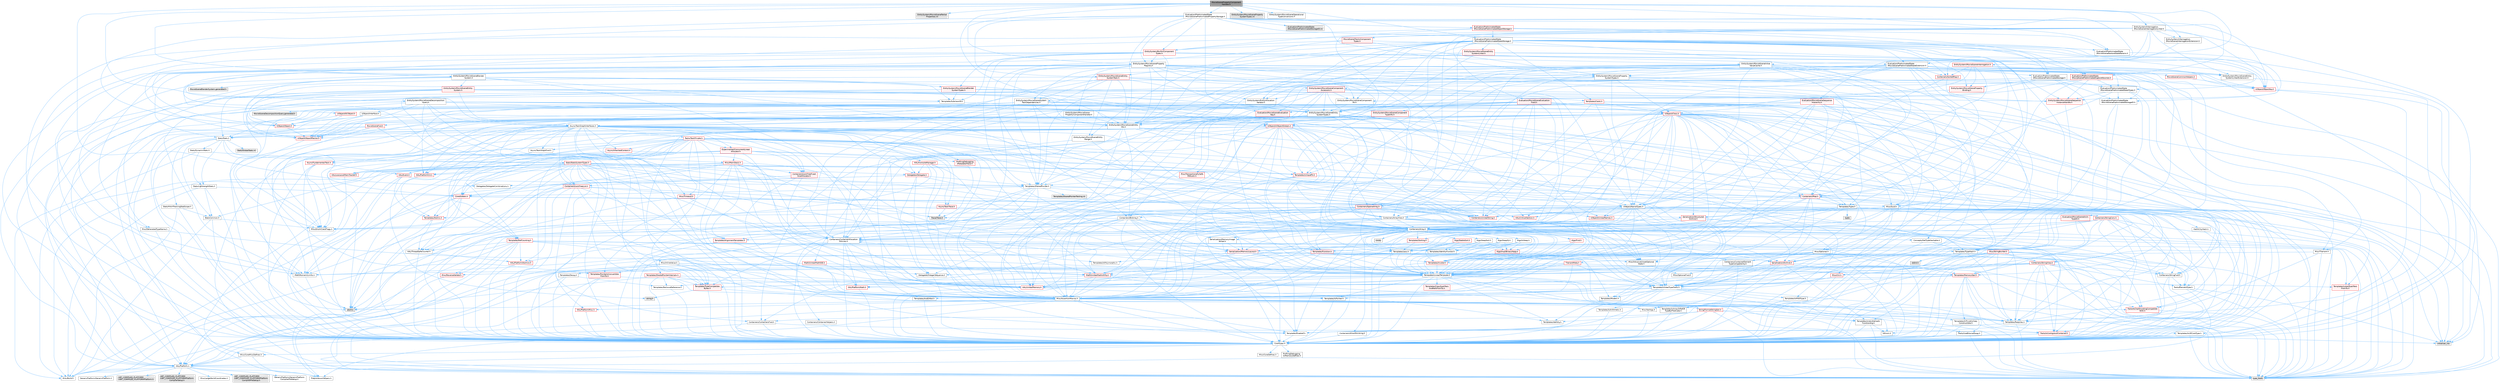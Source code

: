 digraph "MovieScenePropertyComponentHandler.h"
{
 // INTERACTIVE_SVG=YES
 // LATEX_PDF_SIZE
  bgcolor="transparent";
  edge [fontname=Helvetica,fontsize=10,labelfontname=Helvetica,labelfontsize=10];
  node [fontname=Helvetica,fontsize=10,shape=box,height=0.2,width=0.4];
  Node1 [id="Node000001",label="MovieScenePropertyComponent\lHandler.h",height=0.2,width=0.4,color="gray40", fillcolor="grey60", style="filled", fontcolor="black",tooltip=" "];
  Node1 -> Node2 [id="edge1_Node000001_Node000002",color="steelblue1",style="solid",tooltip=" "];
  Node2 [id="Node000002",label="Delegates/DelegateCombinations.h",height=0.2,width=0.4,color="grey40", fillcolor="white", style="filled",URL="$d3/d23/DelegateCombinations_8h.html",tooltip=" "];
  Node1 -> Node3 [id="edge2_Node000001_Node000003",color="steelblue1",style="solid",tooltip=" "];
  Node3 [id="Node000003",label="EntitySystem/MovieSceneEntity\lIDs.h",height=0.2,width=0.4,color="grey40", fillcolor="white", style="filled",URL="$db/d36/MovieSceneEntityIDs_8h.html",tooltip=" "];
  Node3 -> Node4 [id="edge3_Node000003_Node000004",color="steelblue1",style="solid",tooltip=" "];
  Node4 [id="Node000004",label="Containers/BitArray.h",height=0.2,width=0.4,color="grey40", fillcolor="white", style="filled",URL="$d1/de4/BitArray_8h.html",tooltip=" "];
  Node4 -> Node5 [id="edge4_Node000004_Node000005",color="steelblue1",style="solid",tooltip=" "];
  Node5 [id="Node000005",label="Containers/ContainerAllocation\lPolicies.h",height=0.2,width=0.4,color="grey40", fillcolor="white", style="filled",URL="$d7/dff/ContainerAllocationPolicies_8h.html",tooltip=" "];
  Node5 -> Node6 [id="edge5_Node000005_Node000006",color="steelblue1",style="solid",tooltip=" "];
  Node6 [id="Node000006",label="CoreTypes.h",height=0.2,width=0.4,color="grey40", fillcolor="white", style="filled",URL="$dc/dec/CoreTypes_8h.html",tooltip=" "];
  Node6 -> Node7 [id="edge6_Node000006_Node000007",color="steelblue1",style="solid",tooltip=" "];
  Node7 [id="Node000007",label="HAL/Platform.h",height=0.2,width=0.4,color="grey40", fillcolor="white", style="filled",URL="$d9/dd0/Platform_8h.html",tooltip=" "];
  Node7 -> Node8 [id="edge7_Node000007_Node000008",color="steelblue1",style="solid",tooltip=" "];
  Node8 [id="Node000008",label="Misc/Build.h",height=0.2,width=0.4,color="grey40", fillcolor="white", style="filled",URL="$d3/dbb/Build_8h.html",tooltip=" "];
  Node7 -> Node9 [id="edge8_Node000007_Node000009",color="steelblue1",style="solid",tooltip=" "];
  Node9 [id="Node000009",label="Misc/LargeWorldCoordinates.h",height=0.2,width=0.4,color="grey40", fillcolor="white", style="filled",URL="$d2/dcb/LargeWorldCoordinates_8h.html",tooltip=" "];
  Node7 -> Node10 [id="edge9_Node000007_Node000010",color="steelblue1",style="solid",tooltip=" "];
  Node10 [id="Node000010",label="type_traits",height=0.2,width=0.4,color="grey60", fillcolor="#E0E0E0", style="filled",tooltip=" "];
  Node7 -> Node11 [id="edge10_Node000007_Node000011",color="steelblue1",style="solid",tooltip=" "];
  Node11 [id="Node000011",label="PreprocessorHelpers.h",height=0.2,width=0.4,color="grey40", fillcolor="white", style="filled",URL="$db/ddb/PreprocessorHelpers_8h.html",tooltip=" "];
  Node7 -> Node12 [id="edge11_Node000007_Node000012",color="steelblue1",style="solid",tooltip=" "];
  Node12 [id="Node000012",label="UBT_COMPILED_PLATFORM\l/UBT_COMPILED_PLATFORMPlatform\lCompilerPreSetup.h",height=0.2,width=0.4,color="grey60", fillcolor="#E0E0E0", style="filled",tooltip=" "];
  Node7 -> Node13 [id="edge12_Node000007_Node000013",color="steelblue1",style="solid",tooltip=" "];
  Node13 [id="Node000013",label="GenericPlatform/GenericPlatform\lCompilerPreSetup.h",height=0.2,width=0.4,color="grey40", fillcolor="white", style="filled",URL="$d9/dc8/GenericPlatformCompilerPreSetup_8h.html",tooltip=" "];
  Node7 -> Node14 [id="edge13_Node000007_Node000014",color="steelblue1",style="solid",tooltip=" "];
  Node14 [id="Node000014",label="GenericPlatform/GenericPlatform.h",height=0.2,width=0.4,color="grey40", fillcolor="white", style="filled",URL="$d6/d84/GenericPlatform_8h.html",tooltip=" "];
  Node7 -> Node15 [id="edge14_Node000007_Node000015",color="steelblue1",style="solid",tooltip=" "];
  Node15 [id="Node000015",label="UBT_COMPILED_PLATFORM\l/UBT_COMPILED_PLATFORMPlatform.h",height=0.2,width=0.4,color="grey60", fillcolor="#E0E0E0", style="filled",tooltip=" "];
  Node7 -> Node16 [id="edge15_Node000007_Node000016",color="steelblue1",style="solid",tooltip=" "];
  Node16 [id="Node000016",label="UBT_COMPILED_PLATFORM\l/UBT_COMPILED_PLATFORMPlatform\lCompilerSetup.h",height=0.2,width=0.4,color="grey60", fillcolor="#E0E0E0", style="filled",tooltip=" "];
  Node6 -> Node17 [id="edge16_Node000006_Node000017",color="steelblue1",style="solid",tooltip=" "];
  Node17 [id="Node000017",label="ProfilingDebugging\l/UMemoryDefines.h",height=0.2,width=0.4,color="grey40", fillcolor="white", style="filled",URL="$d2/da2/UMemoryDefines_8h.html",tooltip=" "];
  Node6 -> Node18 [id="edge17_Node000006_Node000018",color="steelblue1",style="solid",tooltip=" "];
  Node18 [id="Node000018",label="Misc/CoreMiscDefines.h",height=0.2,width=0.4,color="grey40", fillcolor="white", style="filled",URL="$da/d38/CoreMiscDefines_8h.html",tooltip=" "];
  Node18 -> Node7 [id="edge18_Node000018_Node000007",color="steelblue1",style="solid",tooltip=" "];
  Node18 -> Node11 [id="edge19_Node000018_Node000011",color="steelblue1",style="solid",tooltip=" "];
  Node6 -> Node19 [id="edge20_Node000006_Node000019",color="steelblue1",style="solid",tooltip=" "];
  Node19 [id="Node000019",label="Misc/CoreDefines.h",height=0.2,width=0.4,color="grey40", fillcolor="white", style="filled",URL="$d3/dd2/CoreDefines_8h.html",tooltip=" "];
  Node5 -> Node20 [id="edge21_Node000005_Node000020",color="steelblue1",style="solid",tooltip=" "];
  Node20 [id="Node000020",label="Containers/ContainerHelpers.h",height=0.2,width=0.4,color="grey40", fillcolor="white", style="filled",URL="$d7/d33/ContainerHelpers_8h.html",tooltip=" "];
  Node20 -> Node6 [id="edge22_Node000020_Node000006",color="steelblue1",style="solid",tooltip=" "];
  Node5 -> Node5 [id="edge23_Node000005_Node000005",color="steelblue1",style="solid",tooltip=" "];
  Node5 -> Node21 [id="edge24_Node000005_Node000021",color="steelblue1",style="solid",tooltip=" "];
  Node21 [id="Node000021",label="HAL/PlatformMath.h",height=0.2,width=0.4,color="red", fillcolor="#FFF0F0", style="filled",URL="$dc/d53/PlatformMath_8h.html",tooltip=" "];
  Node21 -> Node6 [id="edge25_Node000021_Node000006",color="steelblue1",style="solid",tooltip=" "];
  Node5 -> Node91 [id="edge26_Node000005_Node000091",color="steelblue1",style="solid",tooltip=" "];
  Node91 [id="Node000091",label="HAL/UnrealMemory.h",height=0.2,width=0.4,color="red", fillcolor="#FFF0F0", style="filled",URL="$d9/d96/UnrealMemory_8h.html",tooltip=" "];
  Node91 -> Node6 [id="edge27_Node000091_Node000006",color="steelblue1",style="solid",tooltip=" "];
  Node91 -> Node42 [id="edge28_Node000091_Node000042",color="steelblue1",style="solid",tooltip=" "];
  Node42 [id="Node000042",label="Templates/IsPointer.h",height=0.2,width=0.4,color="grey40", fillcolor="white", style="filled",URL="$d7/d05/IsPointer_8h.html",tooltip=" "];
  Node42 -> Node6 [id="edge29_Node000042_Node000006",color="steelblue1",style="solid",tooltip=" "];
  Node5 -> Node52 [id="edge30_Node000005_Node000052",color="steelblue1",style="solid",tooltip=" "];
  Node52 [id="Node000052",label="Math/NumericLimits.h",height=0.2,width=0.4,color="grey40", fillcolor="white", style="filled",URL="$df/d1b/NumericLimits_8h.html",tooltip=" "];
  Node52 -> Node6 [id="edge31_Node000052_Node000006",color="steelblue1",style="solid",tooltip=" "];
  Node5 -> Node43 [id="edge32_Node000005_Node000043",color="steelblue1",style="solid",tooltip=" "];
  Node43 [id="Node000043",label="Misc/AssertionMacros.h",height=0.2,width=0.4,color="grey40", fillcolor="white", style="filled",URL="$d0/dfa/AssertionMacros_8h.html",tooltip=" "];
  Node43 -> Node6 [id="edge33_Node000043_Node000006",color="steelblue1",style="solid",tooltip=" "];
  Node43 -> Node7 [id="edge34_Node000043_Node000007",color="steelblue1",style="solid",tooltip=" "];
  Node43 -> Node44 [id="edge35_Node000043_Node000044",color="steelblue1",style="solid",tooltip=" "];
  Node44 [id="Node000044",label="HAL/PlatformMisc.h",height=0.2,width=0.4,color="red", fillcolor="#FFF0F0", style="filled",URL="$d0/df5/PlatformMisc_8h.html",tooltip=" "];
  Node44 -> Node6 [id="edge36_Node000044_Node000006",color="steelblue1",style="solid",tooltip=" "];
  Node43 -> Node11 [id="edge37_Node000043_Node000011",color="steelblue1",style="solid",tooltip=" "];
  Node43 -> Node66 [id="edge38_Node000043_Node000066",color="steelblue1",style="solid",tooltip=" "];
  Node66 [id="Node000066",label="Templates/EnableIf.h",height=0.2,width=0.4,color="grey40", fillcolor="white", style="filled",URL="$d7/d60/EnableIf_8h.html",tooltip=" "];
  Node66 -> Node6 [id="edge39_Node000066_Node000006",color="steelblue1",style="solid",tooltip=" "];
  Node43 -> Node67 [id="edge40_Node000043_Node000067",color="steelblue1",style="solid",tooltip=" "];
  Node67 [id="Node000067",label="Templates/IsArrayOrRefOf\lTypeByPredicate.h",height=0.2,width=0.4,color="grey40", fillcolor="white", style="filled",URL="$d6/da1/IsArrayOrRefOfTypeByPredicate_8h.html",tooltip=" "];
  Node67 -> Node6 [id="edge41_Node000067_Node000006",color="steelblue1",style="solid",tooltip=" "];
  Node43 -> Node68 [id="edge42_Node000043_Node000068",color="steelblue1",style="solid",tooltip=" "];
  Node68 [id="Node000068",label="Templates/IsValidVariadic\lFunctionArg.h",height=0.2,width=0.4,color="grey40", fillcolor="white", style="filled",URL="$d0/dc8/IsValidVariadicFunctionArg_8h.html",tooltip=" "];
  Node68 -> Node6 [id="edge43_Node000068_Node000006",color="steelblue1",style="solid",tooltip=" "];
  Node68 -> Node69 [id="edge44_Node000068_Node000069",color="steelblue1",style="solid",tooltip=" "];
  Node69 [id="Node000069",label="IsEnum.h",height=0.2,width=0.4,color="grey40", fillcolor="white", style="filled",URL="$d4/de5/IsEnum_8h.html",tooltip=" "];
  Node68 -> Node10 [id="edge45_Node000068_Node000010",color="steelblue1",style="solid",tooltip=" "];
  Node43 -> Node70 [id="edge46_Node000043_Node000070",color="steelblue1",style="solid",tooltip=" "];
  Node70 [id="Node000070",label="Traits/IsCharEncodingCompatible\lWith.h",height=0.2,width=0.4,color="red", fillcolor="#FFF0F0", style="filled",URL="$df/dd1/IsCharEncodingCompatibleWith_8h.html",tooltip=" "];
  Node70 -> Node10 [id="edge47_Node000070_Node000010",color="steelblue1",style="solid",tooltip=" "];
  Node43 -> Node72 [id="edge48_Node000043_Node000072",color="steelblue1",style="solid",tooltip=" "];
  Node72 [id="Node000072",label="Misc/VarArgs.h",height=0.2,width=0.4,color="grey40", fillcolor="white", style="filled",URL="$d5/d6f/VarArgs_8h.html",tooltip=" "];
  Node72 -> Node6 [id="edge49_Node000072_Node000006",color="steelblue1",style="solid",tooltip=" "];
  Node43 -> Node73 [id="edge50_Node000043_Node000073",color="steelblue1",style="solid",tooltip=" "];
  Node73 [id="Node000073",label="String/FormatStringSan.h",height=0.2,width=0.4,color="red", fillcolor="#FFF0F0", style="filled",URL="$d3/d8b/FormatStringSan_8h.html",tooltip=" "];
  Node73 -> Node10 [id="edge51_Node000073_Node000010",color="steelblue1",style="solid",tooltip=" "];
  Node73 -> Node6 [id="edge52_Node000073_Node000006",color="steelblue1",style="solid",tooltip=" "];
  Node73 -> Node74 [id="edge53_Node000073_Node000074",color="steelblue1",style="solid",tooltip=" "];
  Node74 [id="Node000074",label="Templates/Requires.h",height=0.2,width=0.4,color="grey40", fillcolor="white", style="filled",URL="$dc/d96/Requires_8h.html",tooltip=" "];
  Node74 -> Node66 [id="edge54_Node000074_Node000066",color="steelblue1",style="solid",tooltip=" "];
  Node74 -> Node10 [id="edge55_Node000074_Node000010",color="steelblue1",style="solid",tooltip=" "];
  Node73 -> Node75 [id="edge56_Node000073_Node000075",color="steelblue1",style="solid",tooltip=" "];
  Node75 [id="Node000075",label="Templates/Identity.h",height=0.2,width=0.4,color="grey40", fillcolor="white", style="filled",URL="$d0/dd5/Identity_8h.html",tooltip=" "];
  Node73 -> Node68 [id="edge57_Node000073_Node000068",color="steelblue1",style="solid",tooltip=" "];
  Node73 -> Node23 [id="edge58_Node000073_Node000023",color="steelblue1",style="solid",tooltip=" "];
  Node23 [id="Node000023",label="Containers/ContainersFwd.h",height=0.2,width=0.4,color="grey40", fillcolor="white", style="filled",URL="$d4/d0a/ContainersFwd_8h.html",tooltip=" "];
  Node23 -> Node7 [id="edge59_Node000023_Node000007",color="steelblue1",style="solid",tooltip=" "];
  Node23 -> Node6 [id="edge60_Node000023_Node000006",color="steelblue1",style="solid",tooltip=" "];
  Node23 -> Node24 [id="edge61_Node000023_Node000024",color="steelblue1",style="solid",tooltip=" "];
  Node24 [id="Node000024",label="Traits/IsContiguousContainer.h",height=0.2,width=0.4,color="red", fillcolor="#FFF0F0", style="filled",URL="$d5/d3c/IsContiguousContainer_8h.html",tooltip=" "];
  Node24 -> Node6 [id="edge62_Node000024_Node000006",color="steelblue1",style="solid",tooltip=" "];
  Node24 -> Node26 [id="edge63_Node000024_Node000026",color="steelblue1",style="solid",tooltip=" "];
  Node26 [id="Node000026",label="initializer_list",height=0.2,width=0.4,color="grey60", fillcolor="#E0E0E0", style="filled",tooltip=" "];
  Node43 -> Node79 [id="edge64_Node000043_Node000079",color="steelblue1",style="solid",tooltip=" "];
  Node79 [id="Node000079",label="atomic",height=0.2,width=0.4,color="grey60", fillcolor="#E0E0E0", style="filled",tooltip=" "];
  Node5 -> Node108 [id="edge65_Node000005_Node000108",color="steelblue1",style="solid",tooltip=" "];
  Node108 [id="Node000108",label="Templates/IsPolymorphic.h",height=0.2,width=0.4,color="grey40", fillcolor="white", style="filled",URL="$dc/d20/IsPolymorphic_8h.html",tooltip=" "];
  Node5 -> Node109 [id="edge66_Node000005_Node000109",color="steelblue1",style="solid",tooltip=" "];
  Node109 [id="Node000109",label="Templates/MemoryOps.h",height=0.2,width=0.4,color="red", fillcolor="#FFF0F0", style="filled",URL="$db/dea/MemoryOps_8h.html",tooltip=" "];
  Node109 -> Node6 [id="edge67_Node000109_Node000006",color="steelblue1",style="solid",tooltip=" "];
  Node109 -> Node91 [id="edge68_Node000109_Node000091",color="steelblue1",style="solid",tooltip=" "];
  Node109 -> Node84 [id="edge69_Node000109_Node000084",color="steelblue1",style="solid",tooltip=" "];
  Node84 [id="Node000084",label="Templates/IsTriviallyCopy\lConstructible.h",height=0.2,width=0.4,color="grey40", fillcolor="white", style="filled",URL="$d3/d78/IsTriviallyCopyConstructible_8h.html",tooltip=" "];
  Node84 -> Node6 [id="edge70_Node000084_Node000006",color="steelblue1",style="solid",tooltip=" "];
  Node84 -> Node10 [id="edge71_Node000084_Node000010",color="steelblue1",style="solid",tooltip=" "];
  Node109 -> Node74 [id="edge72_Node000109_Node000074",color="steelblue1",style="solid",tooltip=" "];
  Node109 -> Node41 [id="edge73_Node000109_Node000041",color="steelblue1",style="solid",tooltip=" "];
  Node41 [id="Node000041",label="Templates/UnrealTypeTraits.h",height=0.2,width=0.4,color="grey40", fillcolor="white", style="filled",URL="$d2/d2d/UnrealTypeTraits_8h.html",tooltip=" "];
  Node41 -> Node6 [id="edge74_Node000041_Node000006",color="steelblue1",style="solid",tooltip=" "];
  Node41 -> Node42 [id="edge75_Node000041_Node000042",color="steelblue1",style="solid",tooltip=" "];
  Node41 -> Node43 [id="edge76_Node000041_Node000043",color="steelblue1",style="solid",tooltip=" "];
  Node41 -> Node37 [id="edge77_Node000041_Node000037",color="steelblue1",style="solid",tooltip=" "];
  Node37 [id="Node000037",label="Templates/AndOrNot.h",height=0.2,width=0.4,color="grey40", fillcolor="white", style="filled",URL="$db/d0a/AndOrNot_8h.html",tooltip=" "];
  Node37 -> Node6 [id="edge78_Node000037_Node000006",color="steelblue1",style="solid",tooltip=" "];
  Node41 -> Node66 [id="edge79_Node000041_Node000066",color="steelblue1",style="solid",tooltip=" "];
  Node41 -> Node80 [id="edge80_Node000041_Node000080",color="steelblue1",style="solid",tooltip=" "];
  Node80 [id="Node000080",label="Templates/IsArithmetic.h",height=0.2,width=0.4,color="grey40", fillcolor="white", style="filled",URL="$d2/d5d/IsArithmetic_8h.html",tooltip=" "];
  Node80 -> Node6 [id="edge81_Node000080_Node000006",color="steelblue1",style="solid",tooltip=" "];
  Node41 -> Node69 [id="edge82_Node000041_Node000069",color="steelblue1",style="solid",tooltip=" "];
  Node41 -> Node81 [id="edge83_Node000041_Node000081",color="steelblue1",style="solid",tooltip=" "];
  Node81 [id="Node000081",label="Templates/Models.h",height=0.2,width=0.4,color="grey40", fillcolor="white", style="filled",URL="$d3/d0c/Models_8h.html",tooltip=" "];
  Node81 -> Node75 [id="edge84_Node000081_Node000075",color="steelblue1",style="solid",tooltip=" "];
  Node41 -> Node82 [id="edge85_Node000041_Node000082",color="steelblue1",style="solid",tooltip=" "];
  Node82 [id="Node000082",label="Templates/IsPODType.h",height=0.2,width=0.4,color="grey40", fillcolor="white", style="filled",URL="$d7/db1/IsPODType_8h.html",tooltip=" "];
  Node82 -> Node6 [id="edge86_Node000082_Node000006",color="steelblue1",style="solid",tooltip=" "];
  Node41 -> Node83 [id="edge87_Node000041_Node000083",color="steelblue1",style="solid",tooltip=" "];
  Node83 [id="Node000083",label="Templates/IsUECoreType.h",height=0.2,width=0.4,color="grey40", fillcolor="white", style="filled",URL="$d1/db8/IsUECoreType_8h.html",tooltip=" "];
  Node83 -> Node6 [id="edge88_Node000083_Node000006",color="steelblue1",style="solid",tooltip=" "];
  Node83 -> Node10 [id="edge89_Node000083_Node000010",color="steelblue1",style="solid",tooltip=" "];
  Node41 -> Node84 [id="edge90_Node000041_Node000084",color="steelblue1",style="solid",tooltip=" "];
  Node109 -> Node110 [id="edge91_Node000109_Node000110",color="steelblue1",style="solid",tooltip=" "];
  Node110 [id="Node000110",label="Traits/UseBitwiseSwap.h",height=0.2,width=0.4,color="grey40", fillcolor="white", style="filled",URL="$db/df3/UseBitwiseSwap_8h.html",tooltip=" "];
  Node110 -> Node6 [id="edge92_Node000110_Node000006",color="steelblue1",style="solid",tooltip=" "];
  Node110 -> Node10 [id="edge93_Node000110_Node000010",color="steelblue1",style="solid",tooltip=" "];
  Node109 -> Node10 [id="edge94_Node000109_Node000010",color="steelblue1",style="solid",tooltip=" "];
  Node5 -> Node88 [id="edge95_Node000005_Node000088",color="steelblue1",style="solid",tooltip=" "];
  Node88 [id="Node000088",label="Templates/TypeCompatible\lBytes.h",height=0.2,width=0.4,color="red", fillcolor="#FFF0F0", style="filled",URL="$df/d0a/TypeCompatibleBytes_8h.html",tooltip=" "];
  Node88 -> Node6 [id="edge96_Node000088_Node000006",color="steelblue1",style="solid",tooltip=" "];
  Node88 -> Node36 [id="edge97_Node000088_Node000036",color="steelblue1",style="solid",tooltip=" "];
  Node36 [id="Node000036",label="string.h",height=0.2,width=0.4,color="grey60", fillcolor="#E0E0E0", style="filled",tooltip=" "];
  Node88 -> Node10 [id="edge98_Node000088_Node000010",color="steelblue1",style="solid",tooltip=" "];
  Node5 -> Node10 [id="edge99_Node000005_Node000010",color="steelblue1",style="solid",tooltip=" "];
  Node4 -> Node6 [id="edge100_Node000004_Node000006",color="steelblue1",style="solid",tooltip=" "];
  Node4 -> Node59 [id="edge101_Node000004_Node000059",color="steelblue1",style="solid",tooltip=" "];
  Node59 [id="Node000059",label="HAL/PlatformAtomics.h",height=0.2,width=0.4,color="red", fillcolor="#FFF0F0", style="filled",URL="$d3/d36/PlatformAtomics_8h.html",tooltip=" "];
  Node59 -> Node6 [id="edge102_Node000059_Node000006",color="steelblue1",style="solid",tooltip=" "];
  Node4 -> Node91 [id="edge103_Node000004_Node000091",color="steelblue1",style="solid",tooltip=" "];
  Node4 -> Node111 [id="edge104_Node000004_Node000111",color="steelblue1",style="solid",tooltip=" "];
  Node111 [id="Node000111",label="Math/UnrealMathUtility.h",height=0.2,width=0.4,color="red", fillcolor="#FFF0F0", style="filled",URL="$db/db8/UnrealMathUtility_8h.html",tooltip=" "];
  Node111 -> Node6 [id="edge105_Node000111_Node000006",color="steelblue1",style="solid",tooltip=" "];
  Node111 -> Node43 [id="edge106_Node000111_Node000043",color="steelblue1",style="solid",tooltip=" "];
  Node111 -> Node21 [id="edge107_Node000111_Node000021",color="steelblue1",style="solid",tooltip=" "];
  Node111 -> Node75 [id="edge108_Node000111_Node000075",color="steelblue1",style="solid",tooltip=" "];
  Node111 -> Node74 [id="edge109_Node000111_Node000074",color="steelblue1",style="solid",tooltip=" "];
  Node4 -> Node43 [id="edge110_Node000004_Node000043",color="steelblue1",style="solid",tooltip=" "];
  Node4 -> Node54 [id="edge111_Node000004_Node000054",color="steelblue1",style="solid",tooltip=" "];
  Node54 [id="Node000054",label="Misc/EnumClassFlags.h",height=0.2,width=0.4,color="grey40", fillcolor="white", style="filled",URL="$d8/de7/EnumClassFlags_8h.html",tooltip=" "];
  Node4 -> Node112 [id="edge112_Node000004_Node000112",color="steelblue1",style="solid",tooltip=" "];
  Node112 [id="Node000112",label="Serialization/Archive.h",height=0.2,width=0.4,color="red", fillcolor="#FFF0F0", style="filled",URL="$d7/d3b/Archive_8h.html",tooltip=" "];
  Node112 -> Node6 [id="edge113_Node000112_Node000006",color="steelblue1",style="solid",tooltip=" "];
  Node112 -> Node43 [id="edge114_Node000112_Node000043",color="steelblue1",style="solid",tooltip=" "];
  Node112 -> Node8 [id="edge115_Node000112_Node000008",color="steelblue1",style="solid",tooltip=" "];
  Node112 -> Node72 [id="edge116_Node000112_Node000072",color="steelblue1",style="solid",tooltip=" "];
  Node112 -> Node66 [id="edge117_Node000112_Node000066",color="steelblue1",style="solid",tooltip=" "];
  Node112 -> Node67 [id="edge118_Node000112_Node000067",color="steelblue1",style="solid",tooltip=" "];
  Node112 -> Node68 [id="edge119_Node000112_Node000068",color="steelblue1",style="solid",tooltip=" "];
  Node112 -> Node121 [id="edge120_Node000112_Node000121",color="steelblue1",style="solid",tooltip=" "];
  Node121 [id="Node000121",label="Templates/UnrealTemplate.h",height=0.2,width=0.4,color="grey40", fillcolor="white", style="filled",URL="$d4/d24/UnrealTemplate_8h.html",tooltip=" "];
  Node121 -> Node6 [id="edge121_Node000121_Node000006",color="steelblue1",style="solid",tooltip=" "];
  Node121 -> Node42 [id="edge122_Node000121_Node000042",color="steelblue1",style="solid",tooltip=" "];
  Node121 -> Node91 [id="edge123_Node000121_Node000091",color="steelblue1",style="solid",tooltip=" "];
  Node121 -> Node122 [id="edge124_Node000121_Node000122",color="steelblue1",style="solid",tooltip=" "];
  Node122 [id="Node000122",label="Templates/CopyQualifiers\lAndRefsFromTo.h",height=0.2,width=0.4,color="red", fillcolor="#FFF0F0", style="filled",URL="$d3/db3/CopyQualifiersAndRefsFromTo_8h.html",tooltip=" "];
  Node121 -> Node41 [id="edge125_Node000121_Node000041",color="steelblue1",style="solid",tooltip=" "];
  Node121 -> Node39 [id="edge126_Node000121_Node000039",color="steelblue1",style="solid",tooltip=" "];
  Node39 [id="Node000039",label="Templates/RemoveReference.h",height=0.2,width=0.4,color="grey40", fillcolor="white", style="filled",URL="$da/dbe/RemoveReference_8h.html",tooltip=" "];
  Node39 -> Node6 [id="edge127_Node000039_Node000006",color="steelblue1",style="solid",tooltip=" "];
  Node121 -> Node74 [id="edge128_Node000121_Node000074",color="steelblue1",style="solid",tooltip=" "];
  Node121 -> Node88 [id="edge129_Node000121_Node000088",color="steelblue1",style="solid",tooltip=" "];
  Node121 -> Node75 [id="edge130_Node000121_Node000075",color="steelblue1",style="solid",tooltip=" "];
  Node121 -> Node24 [id="edge131_Node000121_Node000024",color="steelblue1",style="solid",tooltip=" "];
  Node121 -> Node110 [id="edge132_Node000121_Node000110",color="steelblue1",style="solid",tooltip=" "];
  Node121 -> Node10 [id="edge133_Node000121_Node000010",color="steelblue1",style="solid",tooltip=" "];
  Node112 -> Node70 [id="edge134_Node000112_Node000070",color="steelblue1",style="solid",tooltip=" "];
  Node4 -> Node125 [id="edge135_Node000004_Node000125",color="steelblue1",style="solid",tooltip=" "];
  Node125 [id="Node000125",label="Serialization/MemoryImage\lWriter.h",height=0.2,width=0.4,color="grey40", fillcolor="white", style="filled",URL="$d0/d08/MemoryImageWriter_8h.html",tooltip=" "];
  Node125 -> Node6 [id="edge136_Node000125_Node000006",color="steelblue1",style="solid",tooltip=" "];
  Node125 -> Node126 [id="edge137_Node000125_Node000126",color="steelblue1",style="solid",tooltip=" "];
  Node126 [id="Node000126",label="Serialization/MemoryLayout.h",height=0.2,width=0.4,color="red", fillcolor="#FFF0F0", style="filled",URL="$d7/d66/MemoryLayout_8h.html",tooltip=" "];
  Node126 -> Node46 [id="edge138_Node000126_Node000046",color="steelblue1",style="solid",tooltip=" "];
  Node46 [id="Node000046",label="Containers/StringFwd.h",height=0.2,width=0.4,color="grey40", fillcolor="white", style="filled",URL="$df/d37/StringFwd_8h.html",tooltip=" "];
  Node46 -> Node6 [id="edge139_Node000046_Node000006",color="steelblue1",style="solid",tooltip=" "];
  Node46 -> Node47 [id="edge140_Node000046_Node000047",color="steelblue1",style="solid",tooltip=" "];
  Node47 [id="Node000047",label="Traits/ElementType.h",height=0.2,width=0.4,color="grey40", fillcolor="white", style="filled",URL="$d5/d4f/ElementType_8h.html",tooltip=" "];
  Node47 -> Node7 [id="edge141_Node000047_Node000007",color="steelblue1",style="solid",tooltip=" "];
  Node47 -> Node26 [id="edge142_Node000047_Node000026",color="steelblue1",style="solid",tooltip=" "];
  Node47 -> Node10 [id="edge143_Node000047_Node000010",color="steelblue1",style="solid",tooltip=" "];
  Node46 -> Node24 [id="edge144_Node000046_Node000024",color="steelblue1",style="solid",tooltip=" "];
  Node126 -> Node91 [id="edge145_Node000126_Node000091",color="steelblue1",style="solid",tooltip=" "];
  Node126 -> Node66 [id="edge146_Node000126_Node000066",color="steelblue1",style="solid",tooltip=" "];
  Node126 -> Node108 [id="edge147_Node000126_Node000108",color="steelblue1",style="solid",tooltip=" "];
  Node126 -> Node81 [id="edge148_Node000126_Node000081",color="steelblue1",style="solid",tooltip=" "];
  Node126 -> Node121 [id="edge149_Node000126_Node000121",color="steelblue1",style="solid",tooltip=" "];
  Node4 -> Node126 [id="edge150_Node000004_Node000126",color="steelblue1",style="solid",tooltip=" "];
  Node4 -> Node66 [id="edge151_Node000004_Node000066",color="steelblue1",style="solid",tooltip=" "];
  Node4 -> Node139 [id="edge152_Node000004_Node000139",color="steelblue1",style="solid",tooltip=" "];
  Node139 [id="Node000139",label="Templates/Invoke.h",height=0.2,width=0.4,color="red", fillcolor="#FFF0F0", style="filled",URL="$d7/deb/Invoke_8h.html",tooltip=" "];
  Node139 -> Node6 [id="edge153_Node000139_Node000006",color="steelblue1",style="solid",tooltip=" "];
  Node139 -> Node121 [id="edge154_Node000139_Node000121",color="steelblue1",style="solid",tooltip=" "];
  Node139 -> Node10 [id="edge155_Node000139_Node000010",color="steelblue1",style="solid",tooltip=" "];
  Node4 -> Node121 [id="edge156_Node000004_Node000121",color="steelblue1",style="solid",tooltip=" "];
  Node4 -> Node41 [id="edge157_Node000004_Node000041",color="steelblue1",style="solid",tooltip=" "];
  Node3 -> Node5 [id="edge158_Node000003_Node000005",color="steelblue1",style="solid",tooltip=" "];
  Node3 -> Node6 [id="edge159_Node000003_Node000006",color="steelblue1",style="solid",tooltip=" "];
  Node3 -> Node43 [id="edge160_Node000003_Node000043",color="steelblue1",style="solid",tooltip=" "];
  Node3 -> Node141 [id="edge161_Node000003_Node000141",color="steelblue1",style="solid",tooltip=" "];
  Node141 [id="Node000141",label="Misc/Guid.h",height=0.2,width=0.4,color="grey40", fillcolor="white", style="filled",URL="$d6/d2a/Guid_8h.html",tooltip=" "];
  Node141 -> Node46 [id="edge162_Node000141_Node000046",color="steelblue1",style="solid",tooltip=" "];
  Node141 -> Node142 [id="edge163_Node000141_Node000142",color="steelblue1",style="solid",tooltip=" "];
  Node142 [id="Node000142",label="Containers/UnrealString.h",height=0.2,width=0.4,color="red", fillcolor="#FFF0F0", style="filled",URL="$d5/dba/UnrealString_8h.html",tooltip=" "];
  Node141 -> Node6 [id="edge164_Node000141_Node000006",color="steelblue1",style="solid",tooltip=" "];
  Node141 -> Node11 [id="edge165_Node000141_Node000011",color="steelblue1",style="solid",tooltip=" "];
  Node141 -> Node146 [id="edge166_Node000141_Node000146",color="steelblue1",style="solid",tooltip=" "];
  Node146 [id="Node000146",label="Hash/CityHash.h",height=0.2,width=0.4,color="grey40", fillcolor="white", style="filled",URL="$d0/d13/CityHash_8h.html",tooltip=" "];
  Node146 -> Node6 [id="edge167_Node000146_Node000006",color="steelblue1",style="solid",tooltip=" "];
  Node141 -> Node43 [id="edge168_Node000141_Node000043",color="steelblue1",style="solid",tooltip=" "];
  Node141 -> Node131 [id="edge169_Node000141_Node000131",color="steelblue1",style="solid",tooltip=" "];
  Node131 [id="Node000131",label="Misc/Crc.h",height=0.2,width=0.4,color="red", fillcolor="#FFF0F0", style="filled",URL="$d4/dd2/Crc_8h.html",tooltip=" "];
  Node131 -> Node6 [id="edge170_Node000131_Node000006",color="steelblue1",style="solid",tooltip=" "];
  Node131 -> Node43 [id="edge171_Node000131_Node000043",color="steelblue1",style="solid",tooltip=" "];
  Node131 -> Node41 [id="edge172_Node000131_Node000041",color="steelblue1",style="solid",tooltip=" "];
  Node141 -> Node112 [id="edge173_Node000141_Node000112",color="steelblue1",style="solid",tooltip=" "];
  Node141 -> Node126 [id="edge174_Node000141_Node000126",color="steelblue1",style="solid",tooltip=" "];
  Node141 -> Node147 [id="edge175_Node000141_Node000147",color="steelblue1",style="solid",tooltip=" "];
  Node147 [id="Node000147",label="Serialization/Structured\lArchive.h",height=0.2,width=0.4,color="red", fillcolor="#FFF0F0", style="filled",URL="$d9/d1e/StructuredArchive_8h.html",tooltip=" "];
  Node147 -> Node148 [id="edge176_Node000147_Node000148",color="steelblue1",style="solid",tooltip=" "];
  Node148 [id="Node000148",label="Containers/Array.h",height=0.2,width=0.4,color="grey40", fillcolor="white", style="filled",URL="$df/dd0/Array_8h.html",tooltip=" "];
  Node148 -> Node6 [id="edge177_Node000148_Node000006",color="steelblue1",style="solid",tooltip=" "];
  Node148 -> Node43 [id="edge178_Node000148_Node000043",color="steelblue1",style="solid",tooltip=" "];
  Node148 -> Node149 [id="edge179_Node000148_Node000149",color="steelblue1",style="solid",tooltip=" "];
  Node149 [id="Node000149",label="Misc/IntrusiveUnsetOptional\lState.h",height=0.2,width=0.4,color="grey40", fillcolor="white", style="filled",URL="$d2/d0a/IntrusiveUnsetOptionalState_8h.html",tooltip=" "];
  Node149 -> Node150 [id="edge180_Node000149_Node000150",color="steelblue1",style="solid",tooltip=" "];
  Node150 [id="Node000150",label="Misc/OptionalFwd.h",height=0.2,width=0.4,color="grey40", fillcolor="white", style="filled",URL="$dc/d50/OptionalFwd_8h.html",tooltip=" "];
  Node148 -> Node151 [id="edge181_Node000148_Node000151",color="steelblue1",style="solid",tooltip=" "];
  Node151 [id="Node000151",label="Misc/ReverseIterate.h",height=0.2,width=0.4,color="red", fillcolor="#FFF0F0", style="filled",URL="$db/de3/ReverseIterate_8h.html",tooltip=" "];
  Node151 -> Node7 [id="edge182_Node000151_Node000007",color="steelblue1",style="solid",tooltip=" "];
  Node148 -> Node91 [id="edge183_Node000148_Node000091",color="steelblue1",style="solid",tooltip=" "];
  Node148 -> Node41 [id="edge184_Node000148_Node000041",color="steelblue1",style="solid",tooltip=" "];
  Node148 -> Node121 [id="edge185_Node000148_Node000121",color="steelblue1",style="solid",tooltip=" "];
  Node148 -> Node153 [id="edge186_Node000148_Node000153",color="steelblue1",style="solid",tooltip=" "];
  Node153 [id="Node000153",label="Containers/AllowShrinking.h",height=0.2,width=0.4,color="grey40", fillcolor="white", style="filled",URL="$d7/d1a/AllowShrinking_8h.html",tooltip=" "];
  Node153 -> Node6 [id="edge187_Node000153_Node000006",color="steelblue1",style="solid",tooltip=" "];
  Node148 -> Node5 [id="edge188_Node000148_Node000005",color="steelblue1",style="solid",tooltip=" "];
  Node148 -> Node154 [id="edge189_Node000148_Node000154",color="steelblue1",style="solid",tooltip=" "];
  Node154 [id="Node000154",label="Containers/ContainerElement\lTypeCompatibility.h",height=0.2,width=0.4,color="grey40", fillcolor="white", style="filled",URL="$df/ddf/ContainerElementTypeCompatibility_8h.html",tooltip=" "];
  Node154 -> Node6 [id="edge190_Node000154_Node000006",color="steelblue1",style="solid",tooltip=" "];
  Node154 -> Node41 [id="edge191_Node000154_Node000041",color="steelblue1",style="solid",tooltip=" "];
  Node148 -> Node112 [id="edge192_Node000148_Node000112",color="steelblue1",style="solid",tooltip=" "];
  Node148 -> Node125 [id="edge193_Node000148_Node000125",color="steelblue1",style="solid",tooltip=" "];
  Node148 -> Node155 [id="edge194_Node000148_Node000155",color="steelblue1",style="solid",tooltip=" "];
  Node155 [id="Node000155",label="Algo/Heapify.h",height=0.2,width=0.4,color="grey40", fillcolor="white", style="filled",URL="$d0/d2a/Heapify_8h.html",tooltip=" "];
  Node155 -> Node156 [id="edge195_Node000155_Node000156",color="steelblue1",style="solid",tooltip=" "];
  Node156 [id="Node000156",label="Algo/Impl/BinaryHeap.h",height=0.2,width=0.4,color="red", fillcolor="#FFF0F0", style="filled",URL="$d7/da3/Algo_2Impl_2BinaryHeap_8h.html",tooltip=" "];
  Node156 -> Node139 [id="edge196_Node000156_Node000139",color="steelblue1",style="solid",tooltip=" "];
  Node156 -> Node10 [id="edge197_Node000156_Node000010",color="steelblue1",style="solid",tooltip=" "];
  Node155 -> Node159 [id="edge198_Node000155_Node000159",color="steelblue1",style="solid",tooltip=" "];
  Node159 [id="Node000159",label="Templates/IdentityFunctor.h",height=0.2,width=0.4,color="grey40", fillcolor="white", style="filled",URL="$d7/d2e/IdentityFunctor_8h.html",tooltip=" "];
  Node159 -> Node7 [id="edge199_Node000159_Node000007",color="steelblue1",style="solid",tooltip=" "];
  Node155 -> Node139 [id="edge200_Node000155_Node000139",color="steelblue1",style="solid",tooltip=" "];
  Node155 -> Node160 [id="edge201_Node000155_Node000160",color="steelblue1",style="solid",tooltip=" "];
  Node160 [id="Node000160",label="Templates/Less.h",height=0.2,width=0.4,color="grey40", fillcolor="white", style="filled",URL="$de/dc8/Less_8h.html",tooltip=" "];
  Node160 -> Node6 [id="edge202_Node000160_Node000006",color="steelblue1",style="solid",tooltip=" "];
  Node160 -> Node121 [id="edge203_Node000160_Node000121",color="steelblue1",style="solid",tooltip=" "];
  Node155 -> Node121 [id="edge204_Node000155_Node000121",color="steelblue1",style="solid",tooltip=" "];
  Node148 -> Node161 [id="edge205_Node000148_Node000161",color="steelblue1",style="solid",tooltip=" "];
  Node161 [id="Node000161",label="Algo/HeapSort.h",height=0.2,width=0.4,color="grey40", fillcolor="white", style="filled",URL="$d3/d92/HeapSort_8h.html",tooltip=" "];
  Node161 -> Node156 [id="edge206_Node000161_Node000156",color="steelblue1",style="solid",tooltip=" "];
  Node161 -> Node159 [id="edge207_Node000161_Node000159",color="steelblue1",style="solid",tooltip=" "];
  Node161 -> Node160 [id="edge208_Node000161_Node000160",color="steelblue1",style="solid",tooltip=" "];
  Node161 -> Node121 [id="edge209_Node000161_Node000121",color="steelblue1",style="solid",tooltip=" "];
  Node148 -> Node162 [id="edge210_Node000148_Node000162",color="steelblue1",style="solid",tooltip=" "];
  Node162 [id="Node000162",label="Algo/IsHeap.h",height=0.2,width=0.4,color="grey40", fillcolor="white", style="filled",URL="$de/d32/IsHeap_8h.html",tooltip=" "];
  Node162 -> Node156 [id="edge211_Node000162_Node000156",color="steelblue1",style="solid",tooltip=" "];
  Node162 -> Node159 [id="edge212_Node000162_Node000159",color="steelblue1",style="solid",tooltip=" "];
  Node162 -> Node139 [id="edge213_Node000162_Node000139",color="steelblue1",style="solid",tooltip=" "];
  Node162 -> Node160 [id="edge214_Node000162_Node000160",color="steelblue1",style="solid",tooltip=" "];
  Node162 -> Node121 [id="edge215_Node000162_Node000121",color="steelblue1",style="solid",tooltip=" "];
  Node148 -> Node156 [id="edge216_Node000148_Node000156",color="steelblue1",style="solid",tooltip=" "];
  Node148 -> Node163 [id="edge217_Node000148_Node000163",color="steelblue1",style="solid",tooltip=" "];
  Node163 [id="Node000163",label="Algo/StableSort.h",height=0.2,width=0.4,color="red", fillcolor="#FFF0F0", style="filled",URL="$d7/d3c/StableSort_8h.html",tooltip=" "];
  Node163 -> Node159 [id="edge218_Node000163_Node000159",color="steelblue1",style="solid",tooltip=" "];
  Node163 -> Node139 [id="edge219_Node000163_Node000139",color="steelblue1",style="solid",tooltip=" "];
  Node163 -> Node160 [id="edge220_Node000163_Node000160",color="steelblue1",style="solid",tooltip=" "];
  Node163 -> Node121 [id="edge221_Node000163_Node000121",color="steelblue1",style="solid",tooltip=" "];
  Node148 -> Node166 [id="edge222_Node000148_Node000166",color="steelblue1",style="solid",tooltip=" "];
  Node166 [id="Node000166",label="Concepts/GetTypeHashable.h",height=0.2,width=0.4,color="grey40", fillcolor="white", style="filled",URL="$d3/da2/GetTypeHashable_8h.html",tooltip=" "];
  Node166 -> Node6 [id="edge223_Node000166_Node000006",color="steelblue1",style="solid",tooltip=" "];
  Node166 -> Node130 [id="edge224_Node000166_Node000130",color="steelblue1",style="solid",tooltip=" "];
  Node130 [id="Node000130",label="Templates/TypeHash.h",height=0.2,width=0.4,color="grey40", fillcolor="white", style="filled",URL="$d1/d62/TypeHash_8h.html",tooltip=" "];
  Node130 -> Node6 [id="edge225_Node000130_Node000006",color="steelblue1",style="solid",tooltip=" "];
  Node130 -> Node74 [id="edge226_Node000130_Node000074",color="steelblue1",style="solid",tooltip=" "];
  Node130 -> Node131 [id="edge227_Node000130_Node000131",color="steelblue1",style="solid",tooltip=" "];
  Node130 -> Node136 [id="edge228_Node000130_Node000136",color="steelblue1",style="solid",tooltip=" "];
  Node136 [id="Node000136",label="stdint.h",height=0.2,width=0.4,color="grey60", fillcolor="#E0E0E0", style="filled",tooltip=" "];
  Node130 -> Node10 [id="edge229_Node000130_Node000010",color="steelblue1",style="solid",tooltip=" "];
  Node148 -> Node159 [id="edge230_Node000148_Node000159",color="steelblue1",style="solid",tooltip=" "];
  Node148 -> Node139 [id="edge231_Node000148_Node000139",color="steelblue1",style="solid",tooltip=" "];
  Node148 -> Node160 [id="edge232_Node000148_Node000160",color="steelblue1",style="solid",tooltip=" "];
  Node148 -> Node167 [id="edge233_Node000148_Node000167",color="steelblue1",style="solid",tooltip=" "];
  Node167 [id="Node000167",label="Templates/LosesQualifiers\lFromTo.h",height=0.2,width=0.4,color="red", fillcolor="#FFF0F0", style="filled",URL="$d2/db3/LosesQualifiersFromTo_8h.html",tooltip=" "];
  Node167 -> Node10 [id="edge234_Node000167_Node000010",color="steelblue1",style="solid",tooltip=" "];
  Node148 -> Node74 [id="edge235_Node000148_Node000074",color="steelblue1",style="solid",tooltip=" "];
  Node148 -> Node168 [id="edge236_Node000148_Node000168",color="steelblue1",style="solid",tooltip=" "];
  Node168 [id="Node000168",label="Templates/Sorting.h",height=0.2,width=0.4,color="red", fillcolor="#FFF0F0", style="filled",URL="$d3/d9e/Sorting_8h.html",tooltip=" "];
  Node168 -> Node6 [id="edge237_Node000168_Node000006",color="steelblue1",style="solid",tooltip=" "];
  Node168 -> Node21 [id="edge238_Node000168_Node000021",color="steelblue1",style="solid",tooltip=" "];
  Node168 -> Node160 [id="edge239_Node000168_Node000160",color="steelblue1",style="solid",tooltip=" "];
  Node148 -> Node171 [id="edge240_Node000148_Node000171",color="steelblue1",style="solid",tooltip=" "];
  Node171 [id="Node000171",label="Templates/AlignmentTemplates.h",height=0.2,width=0.4,color="red", fillcolor="#FFF0F0", style="filled",URL="$dd/d32/AlignmentTemplates_8h.html",tooltip=" "];
  Node171 -> Node6 [id="edge241_Node000171_Node000006",color="steelblue1",style="solid",tooltip=" "];
  Node171 -> Node42 [id="edge242_Node000171_Node000042",color="steelblue1",style="solid",tooltip=" "];
  Node148 -> Node47 [id="edge243_Node000148_Node000047",color="steelblue1",style="solid",tooltip=" "];
  Node148 -> Node89 [id="edge244_Node000148_Node000089",color="steelblue1",style="solid",tooltip=" "];
  Node89 [id="Node000089",label="limits",height=0.2,width=0.4,color="grey60", fillcolor="#E0E0E0", style="filled",tooltip=" "];
  Node148 -> Node10 [id="edge245_Node000148_Node000010",color="steelblue1",style="solid",tooltip=" "];
  Node147 -> Node5 [id="edge246_Node000147_Node000005",color="steelblue1",style="solid",tooltip=" "];
  Node147 -> Node6 [id="edge247_Node000147_Node000006",color="steelblue1",style="solid",tooltip=" "];
  Node147 -> Node8 [id="edge248_Node000147_Node000008",color="steelblue1",style="solid",tooltip=" "];
  Node147 -> Node112 [id="edge249_Node000147_Node000112",color="steelblue1",style="solid",tooltip=" "];
  Node3 -> Node130 [id="edge250_Node000003_Node000130",color="steelblue1",style="solid",tooltip=" "];
  Node3 -> Node26 [id="edge251_Node000003_Node000026",color="steelblue1",style="solid",tooltip=" "];
  Node1 -> Node187 [id="edge252_Node000001_Node000187",color="steelblue1",style="solid",tooltip=" "];
  Node187 [id="Node000187",label="EntitySystem/MovieSceneProperty\lRegistry.h",height=0.2,width=0.4,color="grey40", fillcolor="white", style="filled",URL="$da/d00/MovieScenePropertyRegistry_8h.html",tooltip=" "];
  Node187 -> Node148 [id="edge253_Node000187_Node000148",color="steelblue1",style="solid",tooltip=" "];
  Node187 -> Node188 [id="edge254_Node000187_Node000188",color="steelblue1",style="solid",tooltip=" "];
  Node188 [id="Node000188",label="Containers/ArrayView.h",height=0.2,width=0.4,color="grey40", fillcolor="white", style="filled",URL="$d7/df4/ArrayView_8h.html",tooltip=" "];
  Node188 -> Node6 [id="edge255_Node000188_Node000006",color="steelblue1",style="solid",tooltip=" "];
  Node188 -> Node23 [id="edge256_Node000188_Node000023",color="steelblue1",style="solid",tooltip=" "];
  Node188 -> Node43 [id="edge257_Node000188_Node000043",color="steelblue1",style="solid",tooltip=" "];
  Node188 -> Node151 [id="edge258_Node000188_Node000151",color="steelblue1",style="solid",tooltip=" "];
  Node188 -> Node149 [id="edge259_Node000188_Node000149",color="steelblue1",style="solid",tooltip=" "];
  Node188 -> Node139 [id="edge260_Node000188_Node000139",color="steelblue1",style="solid",tooltip=" "];
  Node188 -> Node41 [id="edge261_Node000188_Node000041",color="steelblue1",style="solid",tooltip=" "];
  Node188 -> Node47 [id="edge262_Node000188_Node000047",color="steelblue1",style="solid",tooltip=" "];
  Node188 -> Node148 [id="edge263_Node000188_Node000148",color="steelblue1",style="solid",tooltip=" "];
  Node188 -> Node111 [id="edge264_Node000188_Node000111",color="steelblue1",style="solid",tooltip=" "];
  Node188 -> Node10 [id="edge265_Node000188_Node000010",color="steelblue1",style="solid",tooltip=" "];
  Node187 -> Node6 [id="edge266_Node000187_Node000006",color="steelblue1",style="solid",tooltip=" "];
  Node187 -> Node189 [id="edge267_Node000187_Node000189",color="steelblue1",style="solid",tooltip=" "];
  Node189 [id="Node000189",label="EntitySystem/IMovieScene\lPropertyComponentHandler.h",height=0.2,width=0.4,color="grey40", fillcolor="white", style="filled",URL="$dc/d43/IMovieScenePropertyComponentHandler_8h.html",tooltip=" "];
  Node189 -> Node190 [id="edge268_Node000189_Node000190",color="steelblue1",style="solid",tooltip=" "];
  Node190 [id="Node000190",label="Templates/SharedPointer.h",height=0.2,width=0.4,color="grey40", fillcolor="white", style="filled",URL="$d2/d17/SharedPointer_8h.html",tooltip=" "];
  Node190 -> Node6 [id="edge269_Node000190_Node000006",color="steelblue1",style="solid",tooltip=" "];
  Node190 -> Node149 [id="edge270_Node000190_Node000149",color="steelblue1",style="solid",tooltip=" "];
  Node190 -> Node191 [id="edge271_Node000190_Node000191",color="steelblue1",style="solid",tooltip=" "];
  Node191 [id="Node000191",label="Templates/PointerIsConvertible\lFromTo.h",height=0.2,width=0.4,color="red", fillcolor="#FFF0F0", style="filled",URL="$d6/d65/PointerIsConvertibleFromTo_8h.html",tooltip=" "];
  Node191 -> Node6 [id="edge272_Node000191_Node000006",color="steelblue1",style="solid",tooltip=" "];
  Node191 -> Node167 [id="edge273_Node000191_Node000167",color="steelblue1",style="solid",tooltip=" "];
  Node191 -> Node10 [id="edge274_Node000191_Node000010",color="steelblue1",style="solid",tooltip=" "];
  Node190 -> Node43 [id="edge275_Node000190_Node000043",color="steelblue1",style="solid",tooltip=" "];
  Node190 -> Node91 [id="edge276_Node000190_Node000091",color="steelblue1",style="solid",tooltip=" "];
  Node190 -> Node148 [id="edge277_Node000190_Node000148",color="steelblue1",style="solid",tooltip=" "];
  Node190 -> Node192 [id="edge278_Node000190_Node000192",color="steelblue1",style="solid",tooltip=" "];
  Node192 [id="Node000192",label="Containers/Map.h",height=0.2,width=0.4,color="red", fillcolor="#FFF0F0", style="filled",URL="$df/d79/Map_8h.html",tooltip=" "];
  Node192 -> Node6 [id="edge279_Node000192_Node000006",color="steelblue1",style="solid",tooltip=" "];
  Node192 -> Node154 [id="edge280_Node000192_Node000154",color="steelblue1",style="solid",tooltip=" "];
  Node192 -> Node142 [id="edge281_Node000192_Node000142",color="steelblue1",style="solid",tooltip=" "];
  Node192 -> Node43 [id="edge282_Node000192_Node000043",color="steelblue1",style="solid",tooltip=" "];
  Node192 -> Node199 [id="edge283_Node000192_Node000199",color="steelblue1",style="solid",tooltip=" "];
  Node199 [id="Node000199",label="Templates/Function.h",height=0.2,width=0.4,color="red", fillcolor="#FFF0F0", style="filled",URL="$df/df5/Function_8h.html",tooltip=" "];
  Node199 -> Node6 [id="edge284_Node000199_Node000006",color="steelblue1",style="solid",tooltip=" "];
  Node199 -> Node43 [id="edge285_Node000199_Node000043",color="steelblue1",style="solid",tooltip=" "];
  Node199 -> Node149 [id="edge286_Node000199_Node000149",color="steelblue1",style="solid",tooltip=" "];
  Node199 -> Node91 [id="edge287_Node000199_Node000091",color="steelblue1",style="solid",tooltip=" "];
  Node199 -> Node41 [id="edge288_Node000199_Node000041",color="steelblue1",style="solid",tooltip=" "];
  Node199 -> Node139 [id="edge289_Node000199_Node000139",color="steelblue1",style="solid",tooltip=" "];
  Node199 -> Node121 [id="edge290_Node000199_Node000121",color="steelblue1",style="solid",tooltip=" "];
  Node199 -> Node74 [id="edge291_Node000199_Node000074",color="steelblue1",style="solid",tooltip=" "];
  Node199 -> Node111 [id="edge292_Node000199_Node000111",color="steelblue1",style="solid",tooltip=" "];
  Node199 -> Node10 [id="edge293_Node000199_Node000010",color="steelblue1",style="solid",tooltip=" "];
  Node192 -> Node168 [id="edge294_Node000192_Node000168",color="steelblue1",style="solid",tooltip=" "];
  Node192 -> Node202 [id="edge295_Node000192_Node000202",color="steelblue1",style="solid",tooltip=" "];
  Node202 [id="Node000202",label="Templates/Tuple.h",height=0.2,width=0.4,color="grey40", fillcolor="white", style="filled",URL="$d2/d4f/Tuple_8h.html",tooltip=" "];
  Node202 -> Node6 [id="edge296_Node000202_Node000006",color="steelblue1",style="solid",tooltip=" "];
  Node202 -> Node121 [id="edge297_Node000202_Node000121",color="steelblue1",style="solid",tooltip=" "];
  Node202 -> Node203 [id="edge298_Node000202_Node000203",color="steelblue1",style="solid",tooltip=" "];
  Node203 [id="Node000203",label="Delegates/IntegerSequence.h",height=0.2,width=0.4,color="grey40", fillcolor="white", style="filled",URL="$d2/dcc/IntegerSequence_8h.html",tooltip=" "];
  Node203 -> Node6 [id="edge299_Node000203_Node000006",color="steelblue1",style="solid",tooltip=" "];
  Node202 -> Node139 [id="edge300_Node000202_Node000139",color="steelblue1",style="solid",tooltip=" "];
  Node202 -> Node147 [id="edge301_Node000202_Node000147",color="steelblue1",style="solid",tooltip=" "];
  Node202 -> Node126 [id="edge302_Node000202_Node000126",color="steelblue1",style="solid",tooltip=" "];
  Node202 -> Node74 [id="edge303_Node000202_Node000074",color="steelblue1",style="solid",tooltip=" "];
  Node202 -> Node130 [id="edge304_Node000202_Node000130",color="steelblue1",style="solid",tooltip=" "];
  Node202 -> Node204 [id="edge305_Node000202_Node000204",color="steelblue1",style="solid",tooltip=" "];
  Node204 [id="Node000204",label="tuple",height=0.2,width=0.4,color="grey60", fillcolor="#E0E0E0", style="filled",tooltip=" "];
  Node202 -> Node10 [id="edge306_Node000202_Node000010",color="steelblue1",style="solid",tooltip=" "];
  Node192 -> Node121 [id="edge307_Node000192_Node000121",color="steelblue1",style="solid",tooltip=" "];
  Node192 -> Node41 [id="edge308_Node000192_Node000041",color="steelblue1",style="solid",tooltip=" "];
  Node192 -> Node10 [id="edge309_Node000192_Node000010",color="steelblue1",style="solid",tooltip=" "];
  Node190 -> Node205 [id="edge310_Node000190_Node000205",color="steelblue1",style="solid",tooltip=" "];
  Node205 [id="Node000205",label="CoreGlobals.h",height=0.2,width=0.4,color="red", fillcolor="#FFF0F0", style="filled",URL="$d5/d8c/CoreGlobals_8h.html",tooltip=" "];
  Node205 -> Node142 [id="edge311_Node000205_Node000142",color="steelblue1",style="solid",tooltip=" "];
  Node205 -> Node6 [id="edge312_Node000205_Node000006",color="steelblue1",style="solid",tooltip=" "];
  Node205 -> Node8 [id="edge313_Node000205_Node000008",color="steelblue1",style="solid",tooltip=" "];
  Node205 -> Node54 [id="edge314_Node000205_Node000054",color="steelblue1",style="solid",tooltip=" "];
  Node205 -> Node99 [id="edge315_Node000205_Node000099",color="steelblue1",style="solid",tooltip=" "];
  Node99 [id="Node000099",label="Templates/Atomic.h",height=0.2,width=0.4,color="red", fillcolor="#FFF0F0", style="filled",URL="$d3/d91/Atomic_8h.html",tooltip=" "];
  Node99 -> Node100 [id="edge316_Node000099_Node000100",color="steelblue1",style="solid",tooltip=" "];
  Node100 [id="Node000100",label="HAL/ThreadSafeCounter.h",height=0.2,width=0.4,color="grey40", fillcolor="white", style="filled",URL="$dc/dc9/ThreadSafeCounter_8h.html",tooltip=" "];
  Node100 -> Node6 [id="edge317_Node000100_Node000006",color="steelblue1",style="solid",tooltip=" "];
  Node100 -> Node59 [id="edge318_Node000100_Node000059",color="steelblue1",style="solid",tooltip=" "];
  Node99 -> Node79 [id="edge319_Node000099_Node000079",color="steelblue1",style="solid",tooltip=" "];
  Node205 -> Node211 [id="edge320_Node000205_Node000211",color="steelblue1",style="solid",tooltip=" "];
  Node211 [id="Node000211",label="UObject/NameTypes.h",height=0.2,width=0.4,color="grey40", fillcolor="white", style="filled",URL="$d6/d35/NameTypes_8h.html",tooltip=" "];
  Node211 -> Node6 [id="edge321_Node000211_Node000006",color="steelblue1",style="solid",tooltip=" "];
  Node211 -> Node43 [id="edge322_Node000211_Node000043",color="steelblue1",style="solid",tooltip=" "];
  Node211 -> Node91 [id="edge323_Node000211_Node000091",color="steelblue1",style="solid",tooltip=" "];
  Node211 -> Node41 [id="edge324_Node000211_Node000041",color="steelblue1",style="solid",tooltip=" "];
  Node211 -> Node121 [id="edge325_Node000211_Node000121",color="steelblue1",style="solid",tooltip=" "];
  Node211 -> Node142 [id="edge326_Node000211_Node000142",color="steelblue1",style="solid",tooltip=" "];
  Node211 -> Node212 [id="edge327_Node000211_Node000212",color="steelblue1",style="solid",tooltip=" "];
  Node212 [id="Node000212",label="HAL/CriticalSection.h",height=0.2,width=0.4,color="red", fillcolor="#FFF0F0", style="filled",URL="$d6/d90/CriticalSection_8h.html",tooltip=" "];
  Node211 -> Node215 [id="edge328_Node000211_Node000215",color="steelblue1",style="solid",tooltip=" "];
  Node215 [id="Node000215",label="Containers/StringConv.h",height=0.2,width=0.4,color="red", fillcolor="#FFF0F0", style="filled",URL="$d3/ddf/StringConv_8h.html",tooltip=" "];
  Node215 -> Node6 [id="edge329_Node000215_Node000006",color="steelblue1",style="solid",tooltip=" "];
  Node215 -> Node43 [id="edge330_Node000215_Node000043",color="steelblue1",style="solid",tooltip=" "];
  Node215 -> Node5 [id="edge331_Node000215_Node000005",color="steelblue1",style="solid",tooltip=" "];
  Node215 -> Node148 [id="edge332_Node000215_Node000148",color="steelblue1",style="solid",tooltip=" "];
  Node215 -> Node121 [id="edge333_Node000215_Node000121",color="steelblue1",style="solid",tooltip=" "];
  Node215 -> Node41 [id="edge334_Node000215_Node000041",color="steelblue1",style="solid",tooltip=" "];
  Node215 -> Node47 [id="edge335_Node000215_Node000047",color="steelblue1",style="solid",tooltip=" "];
  Node215 -> Node70 [id="edge336_Node000215_Node000070",color="steelblue1",style="solid",tooltip=" "];
  Node215 -> Node24 [id="edge337_Node000215_Node000024",color="steelblue1",style="solid",tooltip=" "];
  Node215 -> Node10 [id="edge338_Node000215_Node000010",color="steelblue1",style="solid",tooltip=" "];
  Node211 -> Node46 [id="edge339_Node000211_Node000046",color="steelblue1",style="solid",tooltip=" "];
  Node211 -> Node216 [id="edge340_Node000211_Node000216",color="steelblue1",style="solid",tooltip=" "];
  Node216 [id="Node000216",label="UObject/UnrealNames.h",height=0.2,width=0.4,color="red", fillcolor="#FFF0F0", style="filled",URL="$d8/db1/UnrealNames_8h.html",tooltip=" "];
  Node216 -> Node6 [id="edge341_Node000216_Node000006",color="steelblue1",style="solid",tooltip=" "];
  Node211 -> Node99 [id="edge342_Node000211_Node000099",color="steelblue1",style="solid",tooltip=" "];
  Node211 -> Node126 [id="edge343_Node000211_Node000126",color="steelblue1",style="solid",tooltip=" "];
  Node211 -> Node149 [id="edge344_Node000211_Node000149",color="steelblue1",style="solid",tooltip=" "];
  Node211 -> Node218 [id="edge345_Node000211_Node000218",color="steelblue1",style="solid",tooltip=" "];
  Node218 [id="Node000218",label="Misc/StringBuilder.h",height=0.2,width=0.4,color="red", fillcolor="#FFF0F0", style="filled",URL="$d4/d52/StringBuilder_8h.html",tooltip=" "];
  Node218 -> Node46 [id="edge346_Node000218_Node000046",color="steelblue1",style="solid",tooltip=" "];
  Node218 -> Node219 [id="edge347_Node000218_Node000219",color="steelblue1",style="solid",tooltip=" "];
  Node219 [id="Node000219",label="Containers/StringView.h",height=0.2,width=0.4,color="red", fillcolor="#FFF0F0", style="filled",URL="$dd/dea/StringView_8h.html",tooltip=" "];
  Node219 -> Node6 [id="edge348_Node000219_Node000006",color="steelblue1",style="solid",tooltip=" "];
  Node219 -> Node46 [id="edge349_Node000219_Node000046",color="steelblue1",style="solid",tooltip=" "];
  Node219 -> Node91 [id="edge350_Node000219_Node000091",color="steelblue1",style="solid",tooltip=" "];
  Node219 -> Node52 [id="edge351_Node000219_Node000052",color="steelblue1",style="solid",tooltip=" "];
  Node219 -> Node111 [id="edge352_Node000219_Node000111",color="steelblue1",style="solid",tooltip=" "];
  Node219 -> Node131 [id="edge353_Node000219_Node000131",color="steelblue1",style="solid",tooltip=" "];
  Node219 -> Node151 [id="edge354_Node000219_Node000151",color="steelblue1",style="solid",tooltip=" "];
  Node219 -> Node74 [id="edge355_Node000219_Node000074",color="steelblue1",style="solid",tooltip=" "];
  Node219 -> Node121 [id="edge356_Node000219_Node000121",color="steelblue1",style="solid",tooltip=" "];
  Node219 -> Node47 [id="edge357_Node000219_Node000047",color="steelblue1",style="solid",tooltip=" "];
  Node219 -> Node70 [id="edge358_Node000219_Node000070",color="steelblue1",style="solid",tooltip=" "];
  Node219 -> Node24 [id="edge359_Node000219_Node000024",color="steelblue1",style="solid",tooltip=" "];
  Node219 -> Node10 [id="edge360_Node000219_Node000010",color="steelblue1",style="solid",tooltip=" "];
  Node218 -> Node6 [id="edge361_Node000218_Node000006",color="steelblue1",style="solid",tooltip=" "];
  Node218 -> Node91 [id="edge362_Node000218_Node000091",color="steelblue1",style="solid",tooltip=" "];
  Node218 -> Node43 [id="edge363_Node000218_Node000043",color="steelblue1",style="solid",tooltip=" "];
  Node218 -> Node66 [id="edge364_Node000218_Node000066",color="steelblue1",style="solid",tooltip=" "];
  Node218 -> Node67 [id="edge365_Node000218_Node000067",color="steelblue1",style="solid",tooltip=" "];
  Node218 -> Node68 [id="edge366_Node000218_Node000068",color="steelblue1",style="solid",tooltip=" "];
  Node218 -> Node74 [id="edge367_Node000218_Node000074",color="steelblue1",style="solid",tooltip=" "];
  Node218 -> Node121 [id="edge368_Node000218_Node000121",color="steelblue1",style="solid",tooltip=" "];
  Node218 -> Node41 [id="edge369_Node000218_Node000041",color="steelblue1",style="solid",tooltip=" "];
  Node218 -> Node70 [id="edge370_Node000218_Node000070",color="steelblue1",style="solid",tooltip=" "];
  Node218 -> Node24 [id="edge371_Node000218_Node000024",color="steelblue1",style="solid",tooltip=" "];
  Node218 -> Node10 [id="edge372_Node000218_Node000010",color="steelblue1",style="solid",tooltip=" "];
  Node211 -> Node65 [id="edge373_Node000211_Node000065",color="steelblue1",style="solid",tooltip=" "];
  Node65 [id="Node000065",label="Trace/Trace.h",height=0.2,width=0.4,color="grey60", fillcolor="#E0E0E0", style="filled",tooltip=" "];
  Node205 -> Node79 [id="edge374_Node000205_Node000079",color="steelblue1",style="solid",tooltip=" "];
  Node190 -> Node225 [id="edge375_Node000190_Node000225",color="steelblue1",style="solid",tooltip=" "];
  Node225 [id="Node000225",label="Templates/SharedPointerInternals.h",height=0.2,width=0.4,color="red", fillcolor="#FFF0F0", style="filled",URL="$de/d3a/SharedPointerInternals_8h.html",tooltip=" "];
  Node225 -> Node6 [id="edge376_Node000225_Node000006",color="steelblue1",style="solid",tooltip=" "];
  Node225 -> Node91 [id="edge377_Node000225_Node000091",color="steelblue1",style="solid",tooltip=" "];
  Node225 -> Node43 [id="edge378_Node000225_Node000043",color="steelblue1",style="solid",tooltip=" "];
  Node225 -> Node39 [id="edge379_Node000225_Node000039",color="steelblue1",style="solid",tooltip=" "];
  Node225 -> Node88 [id="edge380_Node000225_Node000088",color="steelblue1",style="solid",tooltip=" "];
  Node225 -> Node79 [id="edge381_Node000225_Node000079",color="steelblue1",style="solid",tooltip=" "];
  Node225 -> Node10 [id="edge382_Node000225_Node000010",color="steelblue1",style="solid",tooltip=" "];
  Node190 -> Node228 [id="edge383_Node000190_Node000228",color="steelblue1",style="solid",tooltip=" "];
  Node228 [id="Node000228",label="Templates/SharedPointerTesting.inl",height=0.2,width=0.4,color="grey60", fillcolor="#E0E0E0", style="filled",tooltip=" "];
  Node189 -> Node3 [id="edge384_Node000189_Node000003",color="steelblue1",style="solid",tooltip=" "];
  Node187 -> Node3 [id="edge385_Node000187_Node000003",color="steelblue1",style="solid",tooltip=" "];
  Node187 -> Node229 [id="edge386_Node000187_Node000229",color="steelblue1",style="solid",tooltip=" "];
  Node229 [id="Node000229",label="EntitySystem/MovieSceneEntity\lSystemTypes.h",height=0.2,width=0.4,color="grey40", fillcolor="white", style="filled",URL="$da/d32/MovieSceneEntitySystemTypes_8h.html",tooltip=" "];
  Node229 -> Node230 [id="edge387_Node000229_Node000230",color="steelblue1",style="solid",tooltip=" "];
  Node230 [id="Node000230",label="Algo/Find.h",height=0.2,width=0.4,color="red", fillcolor="#FFF0F0", style="filled",URL="$d2/d28/Algo_2Find_8h.html",tooltip=" "];
  Node230 -> Node159 [id="edge388_Node000230_Node000159",color="steelblue1",style="solid",tooltip=" "];
  Node230 -> Node139 [id="edge389_Node000230_Node000139",color="steelblue1",style="solid",tooltip=" "];
  Node230 -> Node121 [id="edge390_Node000230_Node000121",color="steelblue1",style="solid",tooltip=" "];
  Node229 -> Node148 [id="edge391_Node000229_Node000148",color="steelblue1",style="solid",tooltip=" "];
  Node229 -> Node188 [id="edge392_Node000229_Node000188",color="steelblue1",style="solid",tooltip=" "];
  Node229 -> Node4 [id="edge393_Node000229_Node000004",color="steelblue1",style="solid",tooltip=" "];
  Node229 -> Node232 [id="edge394_Node000229_Node000232",color="steelblue1",style="solid",tooltip=" "];
  Node232 [id="Node000232",label="MovieSceneFwd.h",height=0.2,width=0.4,color="red", fillcolor="#FFF0F0", style="filled",URL="$d7/d70/MovieSceneFwd_8h.html",tooltip=" "];
  Node232 -> Node6 [id="edge395_Node000232_Node000006",color="steelblue1",style="solid",tooltip=" "];
  Node232 -> Node233 [id="edge396_Node000232_Node000233",color="steelblue1",style="solid",tooltip=" "];
  Node233 [id="Node000233",label="Stats/Stats.h",height=0.2,width=0.4,color="grey40", fillcolor="white", style="filled",URL="$dc/d09/Stats_8h.html",tooltip=" "];
  Node233 -> Node205 [id="edge397_Node000233_Node000205",color="steelblue1",style="solid",tooltip=" "];
  Node233 -> Node6 [id="edge398_Node000233_Node000006",color="steelblue1",style="solid",tooltip=" "];
  Node233 -> Node234 [id="edge399_Node000233_Node000234",color="steelblue1",style="solid",tooltip=" "];
  Node234 [id="Node000234",label="StatsCommon.h",height=0.2,width=0.4,color="grey40", fillcolor="white", style="filled",URL="$df/d16/StatsCommon_8h.html",tooltip=" "];
  Node234 -> Node6 [id="edge400_Node000234_Node000006",color="steelblue1",style="solid",tooltip=" "];
  Node234 -> Node8 [id="edge401_Node000234_Node000008",color="steelblue1",style="solid",tooltip=" "];
  Node234 -> Node54 [id="edge402_Node000234_Node000054",color="steelblue1",style="solid",tooltip=" "];
  Node233 -> Node235 [id="edge403_Node000233_Node000235",color="steelblue1",style="solid",tooltip=" "];
  Node235 [id="Node000235",label="Stats/DynamicStats.h",height=0.2,width=0.4,color="grey40", fillcolor="white", style="filled",URL="$dc/d24/DynamicStats_8h.html",tooltip=" "];
  Node235 -> Node8 [id="edge404_Node000235_Node000008",color="steelblue1",style="solid",tooltip=" "];
  Node235 -> Node236 [id="edge405_Node000235_Node000236",color="steelblue1",style="solid",tooltip=" "];
  Node236 [id="Node000236",label="Stats/LightweightStats.h",height=0.2,width=0.4,color="grey40", fillcolor="white", style="filled",URL="$d5/d66/LightweightStats_8h.html",tooltip=" "];
  Node236 -> Node6 [id="edge406_Node000236_Node000006",color="steelblue1",style="solid",tooltip=" "];
  Node236 -> Node205 [id="edge407_Node000236_Node000205",color="steelblue1",style="solid",tooltip=" "];
  Node236 -> Node8 [id="edge408_Node000236_Node000008",color="steelblue1",style="solid",tooltip=" "];
  Node236 -> Node234 [id="edge409_Node000236_Node000234",color="steelblue1",style="solid",tooltip=" "];
  Node235 -> Node237 [id="edge410_Node000235_Node000237",color="steelblue1",style="solid",tooltip=" "];
  Node237 [id="Node000237",label="Stats/StatsSystemTypes.h",height=0.2,width=0.4,color="red", fillcolor="#FFF0F0", style="filled",URL="$d1/d5a/StatsSystemTypes_8h.html",tooltip=" "];
  Node237 -> Node8 [id="edge411_Node000237_Node000008",color="steelblue1",style="solid",tooltip=" "];
  Node237 -> Node18 [id="edge412_Node000237_Node000018",color="steelblue1",style="solid",tooltip=" "];
  Node237 -> Node148 [id="edge413_Node000237_Node000148",color="steelblue1",style="solid",tooltip=" "];
  Node237 -> Node5 [id="edge414_Node000237_Node000005",color="steelblue1",style="solid",tooltip=" "];
  Node237 -> Node240 [id="edge415_Node000237_Node000240",color="steelblue1",style="solid",tooltip=" "];
  Node240 [id="Node000240",label="Containers/LockFreeList.h",height=0.2,width=0.4,color="red", fillcolor="#FFF0F0", style="filled",URL="$d4/de7/LockFreeList_8h.html",tooltip=" "];
  Node240 -> Node148 [id="edge416_Node000240_Node000148",color="steelblue1",style="solid",tooltip=" "];
  Node240 -> Node23 [id="edge417_Node000240_Node000023",color="steelblue1",style="solid",tooltip=" "];
  Node240 -> Node205 [id="edge418_Node000240_Node000205",color="steelblue1",style="solid",tooltip=" "];
  Node240 -> Node6 [id="edge419_Node000240_Node000006",color="steelblue1",style="solid",tooltip=" "];
  Node240 -> Node59 [id="edge420_Node000240_Node000059",color="steelblue1",style="solid",tooltip=" "];
  Node240 -> Node100 [id="edge421_Node000240_Node000100",color="steelblue1",style="solid",tooltip=" "];
  Node240 -> Node43 [id="edge422_Node000240_Node000043",color="steelblue1",style="solid",tooltip=" "];
  Node240 -> Node171 [id="edge423_Node000240_Node000171",color="steelblue1",style="solid",tooltip=" "];
  Node240 -> Node199 [id="edge424_Node000240_Node000199",color="steelblue1",style="solid",tooltip=" "];
  Node240 -> Node79 [id="edge425_Node000240_Node000079",color="steelblue1",style="solid",tooltip=" "];
  Node237 -> Node142 [id="edge426_Node000237_Node000142",color="steelblue1",style="solid",tooltip=" "];
  Node237 -> Node205 [id="edge427_Node000237_Node000205",color="steelblue1",style="solid",tooltip=" "];
  Node237 -> Node6 [id="edge428_Node000237_Node000006",color="steelblue1",style="solid",tooltip=" "];
  Node237 -> Node244 [id="edge429_Node000237_Node000244",color="steelblue1",style="solid",tooltip=" "];
  Node244 [id="Node000244",label="Delegates/Delegate.h",height=0.2,width=0.4,color="red", fillcolor="#FFF0F0", style="filled",URL="$d4/d80/Delegate_8h.html",tooltip=" "];
  Node244 -> Node6 [id="edge430_Node000244_Node000006",color="steelblue1",style="solid",tooltip=" "];
  Node244 -> Node43 [id="edge431_Node000244_Node000043",color="steelblue1",style="solid",tooltip=" "];
  Node244 -> Node211 [id="edge432_Node000244_Node000211",color="steelblue1",style="solid",tooltip=" "];
  Node244 -> Node190 [id="edge433_Node000244_Node000190",color="steelblue1",style="solid",tooltip=" "];
  Node244 -> Node203 [id="edge434_Node000244_Node000203",color="steelblue1",style="solid",tooltip=" "];
  Node244 -> Node2 [id="edge435_Node000244_Node000002",color="steelblue1",style="solid",tooltip=" "];
  Node237 -> Node262 [id="edge436_Node000237_Node000262",color="steelblue1",style="solid",tooltip=" "];
  Node262 [id="Node000262",label="HAL/LowLevelMemTracker.h",height=0.2,width=0.4,color="red", fillcolor="#FFF0F0", style="filled",URL="$d0/d14/LowLevelMemTracker_8h.html",tooltip=" "];
  Node262 -> Node6 [id="edge437_Node000262_Node000006",color="steelblue1",style="solid",tooltip=" "];
  Node237 -> Node27 [id="edge438_Node000237_Node000027",color="steelblue1",style="solid",tooltip=" "];
  Node27 [id="Node000027",label="HAL/PlatformCrt.h",height=0.2,width=0.4,color="red", fillcolor="#FFF0F0", style="filled",URL="$d8/d75/PlatformCrt_8h.html",tooltip=" "];
  Node27 -> Node36 [id="edge439_Node000027_Node000036",color="steelblue1",style="solid",tooltip=" "];
  Node237 -> Node44 [id="edge440_Node000237_Node000044",color="steelblue1",style="solid",tooltip=" "];
  Node237 -> Node100 [id="edge441_Node000237_Node000100",color="steelblue1",style="solid",tooltip=" "];
  Node237 -> Node91 [id="edge442_Node000237_Node000091",color="steelblue1",style="solid",tooltip=" "];
  Node237 -> Node52 [id="edge443_Node000237_Node000052",color="steelblue1",style="solid",tooltip=" "];
  Node237 -> Node43 [id="edge444_Node000237_Node000043",color="steelblue1",style="solid",tooltip=" "];
  Node237 -> Node54 [id="edge445_Node000237_Node000054",color="steelblue1",style="solid",tooltip=" "];
  Node237 -> Node234 [id="edge446_Node000237_Node000234",color="steelblue1",style="solid",tooltip=" "];
  Node237 -> Node99 [id="edge447_Node000237_Node000099",color="steelblue1",style="solid",tooltip=" "];
  Node237 -> Node190 [id="edge448_Node000237_Node000190",color="steelblue1",style="solid",tooltip=" "];
  Node237 -> Node88 [id="edge449_Node000237_Node000088",color="steelblue1",style="solid",tooltip=" "];
  Node237 -> Node183 [id="edge450_Node000237_Node000183",color="steelblue1",style="solid",tooltip=" "];
  Node183 [id="Node000183",label="Templates/UniquePtr.h",height=0.2,width=0.4,color="red", fillcolor="#FFF0F0", style="filled",URL="$de/d1a/UniquePtr_8h.html",tooltip=" "];
  Node183 -> Node6 [id="edge451_Node000183_Node000006",color="steelblue1",style="solid",tooltip=" "];
  Node183 -> Node121 [id="edge452_Node000183_Node000121",color="steelblue1",style="solid",tooltip=" "];
  Node183 -> Node74 [id="edge453_Node000183_Node000074",color="steelblue1",style="solid",tooltip=" "];
  Node183 -> Node126 [id="edge454_Node000183_Node000126",color="steelblue1",style="solid",tooltip=" "];
  Node183 -> Node10 [id="edge455_Node000183_Node000010",color="steelblue1",style="solid",tooltip=" "];
  Node237 -> Node121 [id="edge456_Node000237_Node000121",color="steelblue1",style="solid",tooltip=" "];
  Node237 -> Node65 [id="edge457_Node000237_Node000065",color="steelblue1",style="solid",tooltip=" "];
  Node237 -> Node211 [id="edge458_Node000237_Node000211",color="steelblue1",style="solid",tooltip=" "];
  Node237 -> Node216 [id="edge459_Node000237_Node000216",color="steelblue1",style="solid",tooltip=" "];
  Node233 -> Node275 [id="edge460_Node000233_Node000275",color="steelblue1",style="solid",tooltip=" "];
  Node275 [id="Node000275",label="Stats/HitchTrackingStatScope.h",height=0.2,width=0.4,color="grey40", fillcolor="white", style="filled",URL="$d2/d93/HitchTrackingStatScope_8h.html",tooltip=" "];
  Node275 -> Node6 [id="edge461_Node000275_Node000006",color="steelblue1",style="solid",tooltip=" "];
  Node275 -> Node8 [id="edge462_Node000275_Node000008",color="steelblue1",style="solid",tooltip=" "];
  Node275 -> Node234 [id="edge463_Node000275_Node000234",color="steelblue1",style="solid",tooltip=" "];
  Node233 -> Node236 [id="edge464_Node000233_Node000236",color="steelblue1",style="solid",tooltip=" "];
  Node233 -> Node237 [id="edge465_Node000233_Node000237",color="steelblue1",style="solid",tooltip=" "];
  Node233 -> Node276 [id="edge466_Node000233_Node000276",color="steelblue1",style="solid",tooltip=" "];
  Node276 [id="Node000276",label="Stats/GlobalStats.inl",height=0.2,width=0.4,color="grey60", fillcolor="#E0E0E0", style="filled",tooltip=" "];
  Node232 -> Node54 [id="edge467_Node000232_Node000054",color="steelblue1",style="solid",tooltip=" "];
  Node232 -> Node11 [id="edge468_Node000232_Node000011",color="steelblue1",style="solid",tooltip=" "];
  Node229 -> Node3 [id="edge469_Node000229_Node000003",color="steelblue1",style="solid",tooltip=" "];
  Node229 -> Node212 [id="edge470_Node000229_Node000212",color="steelblue1",style="solid",tooltip=" "];
  Node229 -> Node52 [id="edge471_Node000229_Node000052",color="steelblue1",style="solid",tooltip=" "];
  Node229 -> Node278 [id="edge472_Node000229_Node000278",color="steelblue1",style="solid",tooltip=" "];
  Node278 [id="Node000278",label="Math/UnrealMathSSE.h",height=0.2,width=0.4,color="red", fillcolor="#FFF0F0", style="filled",URL="$d0/d2f/UnrealMathSSE_8h.html",tooltip=" "];
  Node278 -> Node7 [id="edge473_Node000278_Node000007",color="steelblue1",style="solid",tooltip=" "];
  Node278 -> Node21 [id="edge474_Node000278_Node000021",color="steelblue1",style="solid",tooltip=" "];
  Node278 -> Node111 [id="edge475_Node000278_Node000111",color="steelblue1",style="solid",tooltip=" "];
  Node229 -> Node43 [id="edge476_Node000229_Node000043",color="steelblue1",style="solid",tooltip=" "];
  Node229 -> Node54 [id="edge477_Node000229_Node000054",color="steelblue1",style="solid",tooltip=" "];
  Node229 -> Node279 [id="edge478_Node000229_Node000279",color="steelblue1",style="solid",tooltip=" "];
  Node279 [id="Node000279",label="Misc/TransactionallySafe\lRWLock.h",height=0.2,width=0.4,color="red", fillcolor="#FFF0F0", style="filled",URL="$d8/d74/TransactionallySafeRWLock_8h.html",tooltip=" "];
  Node279 -> Node212 [id="edge479_Node000279_Node000212",color="steelblue1",style="solid",tooltip=" "];
  Node279 -> Node190 [id="edge480_Node000279_Node000190",color="steelblue1",style="solid",tooltip=" "];
  Node229 -> Node233 [id="edge481_Node000229_Node000233",color="steelblue1",style="solid",tooltip=" "];
  Node229 -> Node121 [id="edge482_Node000229_Node000121",color="steelblue1",style="solid",tooltip=" "];
  Node229 -> Node79 [id="edge483_Node000229_Node000079",color="steelblue1",style="solid",tooltip=" "];
  Node229 -> Node26 [id="edge484_Node000229_Node000026",color="steelblue1",style="solid",tooltip=" "];
  Node187 -> Node280 [id="edge485_Node000187_Node000280",color="steelblue1",style="solid",tooltip=" "];
  Node280 [id="Node000280",label="EntitySystem/MovieSceneProperty\lSystemTypes.h",height=0.2,width=0.4,color="grey40", fillcolor="white", style="filled",URL="$d2/d09/MovieScenePropertySystemTypes_8h.html",tooltip=" "];
  Node280 -> Node6 [id="edge486_Node000280_Node000006",color="steelblue1",style="solid",tooltip=" "];
  Node280 -> Node281 [id="edge487_Node000280_Node000281",color="steelblue1",style="solid",tooltip=" "];
  Node281 [id="Node000281",label="UObject/Class.h",height=0.2,width=0.4,color="red", fillcolor="#FFF0F0", style="filled",URL="$d4/d05/Class_8h.html",tooltip=" "];
  Node281 -> Node166 [id="edge488_Node000281_Node000166",color="steelblue1",style="solid",tooltip=" "];
  Node281 -> Node148 [id="edge489_Node000281_Node000148",color="steelblue1",style="solid",tooltip=" "];
  Node281 -> Node192 [id="edge490_Node000281_Node000192",color="steelblue1",style="solid",tooltip=" "];
  Node281 -> Node46 [id="edge491_Node000281_Node000046",color="steelblue1",style="solid",tooltip=" "];
  Node281 -> Node142 [id="edge492_Node000281_Node000142",color="steelblue1",style="solid",tooltip=" "];
  Node281 -> Node6 [id="edge493_Node000281_Node000006",color="steelblue1",style="solid",tooltip=" "];
  Node281 -> Node212 [id="edge494_Node000281_Node000212",color="steelblue1",style="solid",tooltip=" "];
  Node281 -> Node27 [id="edge495_Node000281_Node000027",color="steelblue1",style="solid",tooltip=" "];
  Node281 -> Node91 [id="edge496_Node000281_Node000091",color="steelblue1",style="solid",tooltip=" "];
  Node281 -> Node43 [id="edge497_Node000281_Node000043",color="steelblue1",style="solid",tooltip=" "];
  Node281 -> Node54 [id="edge498_Node000281_Node000054",color="steelblue1",style="solid",tooltip=" "];
  Node281 -> Node141 [id="edge499_Node000281_Node000141",color="steelblue1",style="solid",tooltip=" "];
  Node281 -> Node179 [id="edge500_Node000281_Node000179",color="steelblue1",style="solid",tooltip=" "];
  Node179 [id="Node000179",label="Misc/Optional.h",height=0.2,width=0.4,color="grey40", fillcolor="white", style="filled",URL="$d2/dae/Optional_8h.html",tooltip=" "];
  Node179 -> Node6 [id="edge501_Node000179_Node000006",color="steelblue1",style="solid",tooltip=" "];
  Node179 -> Node43 [id="edge502_Node000179_Node000043",color="steelblue1",style="solid",tooltip=" "];
  Node179 -> Node149 [id="edge503_Node000179_Node000149",color="steelblue1",style="solid",tooltip=" "];
  Node179 -> Node150 [id="edge504_Node000179_Node000150",color="steelblue1",style="solid",tooltip=" "];
  Node179 -> Node109 [id="edge505_Node000179_Node000109",color="steelblue1",style="solid",tooltip=" "];
  Node179 -> Node121 [id="edge506_Node000179_Node000121",color="steelblue1",style="solid",tooltip=" "];
  Node179 -> Node112 [id="edge507_Node000179_Node000112",color="steelblue1",style="solid",tooltip=" "];
  Node281 -> Node147 [id="edge508_Node000281_Node000147",color="steelblue1",style="solid",tooltip=" "];
  Node281 -> Node171 [id="edge509_Node000281_Node000171",color="steelblue1",style="solid",tooltip=" "];
  Node281 -> Node66 [id="edge510_Node000281_Node000066",color="steelblue1",style="solid",tooltip=" "];
  Node281 -> Node69 [id="edge511_Node000281_Node000069",color="steelblue1",style="solid",tooltip=" "];
  Node281 -> Node82 [id="edge512_Node000281_Node000082",color="steelblue1",style="solid",tooltip=" "];
  Node281 -> Node83 [id="edge513_Node000281_Node000083",color="steelblue1",style="solid",tooltip=" "];
  Node281 -> Node81 [id="edge514_Node000281_Node000081",color="steelblue1",style="solid",tooltip=" "];
  Node281 -> Node202 [id="edge515_Node000281_Node000202",color="steelblue1",style="solid",tooltip=" "];
  Node281 -> Node88 [id="edge516_Node000281_Node000088",color="steelblue1",style="solid",tooltip=" "];
  Node281 -> Node121 [id="edge517_Node000281_Node000121",color="steelblue1",style="solid",tooltip=" "];
  Node281 -> Node41 [id="edge518_Node000281_Node000041",color="steelblue1",style="solid",tooltip=" "];
  Node281 -> Node211 [id="edge519_Node000281_Node000211",color="steelblue1",style="solid",tooltip=" "];
  Node281 -> Node337 [id="edge520_Node000281_Node000337",color="steelblue1",style="solid",tooltip=" "];
  Node337 [id="Node000337",label="UObject/Object.h",height=0.2,width=0.4,color="red", fillcolor="#FFF0F0", style="filled",URL="$db/dbf/Object_8h.html",tooltip=" "];
  Node337 -> Node343 [id="edge521_Node000337_Node000343",color="steelblue1",style="solid",tooltip=" "];
  Node343 [id="Node000343",label="UObject/ObjectMacros.h",height=0.2,width=0.4,color="red", fillcolor="#FFF0F0", style="filled",URL="$d8/d8d/ObjectMacros_8h.html",tooltip=" "];
  Node343 -> Node54 [id="edge522_Node000343_Node000054",color="steelblue1",style="solid",tooltip=" "];
  Node281 -> Node343 [id="edge523_Node000281_Node000343",color="steelblue1",style="solid",tooltip=" "];
  Node281 -> Node350 [id="edge524_Node000281_Node000350",color="steelblue1",style="solid",tooltip=" "];
  Node350 [id="Node000350",label="UObject/UObjectGlobals.h",height=0.2,width=0.4,color="red", fillcolor="#FFF0F0", style="filled",URL="$d0/da9/UObjectGlobals_8h.html",tooltip=" "];
  Node350 -> Node148 [id="edge525_Node000350_Node000148",color="steelblue1",style="solid",tooltip=" "];
  Node350 -> Node188 [id="edge526_Node000350_Node000188",color="steelblue1",style="solid",tooltip=" "];
  Node350 -> Node5 [id="edge527_Node000350_Node000005",color="steelblue1",style="solid",tooltip=" "];
  Node350 -> Node23 [id="edge528_Node000350_Node000023",color="steelblue1",style="solid",tooltip=" "];
  Node350 -> Node192 [id="edge529_Node000350_Node000192",color="steelblue1",style="solid",tooltip=" "];
  Node350 -> Node196 [id="edge530_Node000350_Node000196",color="steelblue1",style="solid",tooltip=" "];
  Node196 [id="Node000196",label="Containers/SparseArray.h",height=0.2,width=0.4,color="red", fillcolor="#FFF0F0", style="filled",URL="$d5/dbf/SparseArray_8h.html",tooltip=" "];
  Node196 -> Node6 [id="edge531_Node000196_Node000006",color="steelblue1",style="solid",tooltip=" "];
  Node196 -> Node43 [id="edge532_Node000196_Node000043",color="steelblue1",style="solid",tooltip=" "];
  Node196 -> Node91 [id="edge533_Node000196_Node000091",color="steelblue1",style="solid",tooltip=" "];
  Node196 -> Node41 [id="edge534_Node000196_Node000041",color="steelblue1",style="solid",tooltip=" "];
  Node196 -> Node121 [id="edge535_Node000196_Node000121",color="steelblue1",style="solid",tooltip=" "];
  Node196 -> Node5 [id="edge536_Node000196_Node000005",color="steelblue1",style="solid",tooltip=" "];
  Node196 -> Node160 [id="edge537_Node000196_Node000160",color="steelblue1",style="solid",tooltip=" "];
  Node196 -> Node148 [id="edge538_Node000196_Node000148",color="steelblue1",style="solid",tooltip=" "];
  Node196 -> Node111 [id="edge539_Node000196_Node000111",color="steelblue1",style="solid",tooltip=" "];
  Node196 -> Node4 [id="edge540_Node000196_Node000004",color="steelblue1",style="solid",tooltip=" "];
  Node196 -> Node147 [id="edge541_Node000196_Node000147",color="steelblue1",style="solid",tooltip=" "];
  Node196 -> Node125 [id="edge542_Node000196_Node000125",color="steelblue1",style="solid",tooltip=" "];
  Node196 -> Node142 [id="edge543_Node000196_Node000142",color="steelblue1",style="solid",tooltip=" "];
  Node196 -> Node149 [id="edge544_Node000196_Node000149",color="steelblue1",style="solid",tooltip=" "];
  Node350 -> Node46 [id="edge545_Node000350_Node000046",color="steelblue1",style="solid",tooltip=" "];
  Node350 -> Node219 [id="edge546_Node000350_Node000219",color="steelblue1",style="solid",tooltip=" "];
  Node350 -> Node142 [id="edge547_Node000350_Node000142",color="steelblue1",style="solid",tooltip=" "];
  Node350 -> Node205 [id="edge548_Node000350_Node000205",color="steelblue1",style="solid",tooltip=" "];
  Node350 -> Node6 [id="edge549_Node000350_Node000006",color="steelblue1",style="solid",tooltip=" "];
  Node350 -> Node244 [id="edge550_Node000350_Node000244",color="steelblue1",style="solid",tooltip=" "];
  Node350 -> Node43 [id="edge551_Node000350_Node000043",color="steelblue1",style="solid",tooltip=" "];
  Node350 -> Node54 [id="edge552_Node000350_Node000054",color="steelblue1",style="solid",tooltip=" "];
  Node350 -> Node126 [id="edge553_Node000350_Node000126",color="steelblue1",style="solid",tooltip=" "];
  Node350 -> Node233 [id="edge554_Node000350_Node000233",color="steelblue1",style="solid",tooltip=" "];
  Node350 -> Node199 [id="edge555_Node000350_Node000199",color="steelblue1",style="solid",tooltip=" "];
  Node350 -> Node67 [id="edge556_Node000350_Node000067",color="steelblue1",style="solid",tooltip=" "];
  Node350 -> Node191 [id="edge557_Node000350_Node000191",color="steelblue1",style="solid",tooltip=" "];
  Node350 -> Node183 [id="edge558_Node000350_Node000183",color="steelblue1",style="solid",tooltip=" "];
  Node350 -> Node121 [id="edge559_Node000350_Node000121",color="steelblue1",style="solid",tooltip=" "];
  Node350 -> Node70 [id="edge560_Node000350_Node000070",color="steelblue1",style="solid",tooltip=" "];
  Node350 -> Node211 [id="edge561_Node000350_Node000211",color="steelblue1",style="solid",tooltip=" "];
  Node350 -> Node343 [id="edge562_Node000350_Node000343",color="steelblue1",style="solid",tooltip=" "];
  Node350 -> Node216 [id="edge563_Node000350_Node000216",color="steelblue1",style="solid",tooltip=" "];
  Node281 -> Node216 [id="edge564_Node000281_Node000216",color="steelblue1",style="solid",tooltip=" "];
  Node281 -> Node10 [id="edge565_Node000281_Node000010",color="steelblue1",style="solid",tooltip=" "];
  Node281 -> Node79 [id="edge566_Node000281_Node000079",color="steelblue1",style="solid",tooltip=" "];
  Node280 -> Node337 [id="edge567_Node000280_Node000337",color="steelblue1",style="solid",tooltip=" "];
  Node280 -> Node211 [id="edge568_Node000280_Node000211",color="steelblue1",style="solid",tooltip=" "];
  Node280 -> Node190 [id="edge569_Node000280_Node000190",color="steelblue1",style="solid",tooltip=" "];
  Node280 -> Node41 [id="edge570_Node000280_Node000041",color="steelblue1",style="solid",tooltip=" "];
  Node280 -> Node219 [id="edge571_Node000280_Node000219",color="steelblue1",style="solid",tooltip=" "];
  Node280 -> Node430 [id="edge572_Node000280_Node000430",color="steelblue1",style="solid",tooltip=" "];
  Node430 [id="Node000430",label="EntitySystem/MovieSceneComponent\lAccessors.h",height=0.2,width=0.4,color="red", fillcolor="#FFF0F0", style="filled",URL="$db/d67/MovieSceneComponentAccessors_8h.html",tooltip=" "];
  Node430 -> Node431 [id="edge573_Node000430_Node000431",color="steelblue1",style="solid",tooltip=" "];
  Node431 [id="Node000431",label="Async/TaskGraphInterfaces.h",height=0.2,width=0.4,color="grey40", fillcolor="white", style="filled",URL="$d2/d4c/TaskGraphInterfaces_8h.html",tooltip=" "];
  Node431 -> Node6 [id="edge574_Node000431_Node000006",color="steelblue1",style="solid",tooltip=" "];
  Node431 -> Node43 [id="edge575_Node000431_Node000043",color="steelblue1",style="solid",tooltip=" "];
  Node431 -> Node5 [id="edge576_Node000431_Node000005",color="steelblue1",style="solid",tooltip=" "];
  Node431 -> Node148 [id="edge577_Node000431_Node000148",color="steelblue1",style="solid",tooltip=" "];
  Node431 -> Node142 [id="edge578_Node000431_Node000142",color="steelblue1",style="solid",tooltip=" "];
  Node431 -> Node199 [id="edge579_Node000431_Node000199",color="steelblue1",style="solid",tooltip=" "];
  Node431 -> Node244 [id="edge580_Node000431_Node000244",color="steelblue1",style="solid",tooltip=" "];
  Node431 -> Node100 [id="edge581_Node000431_Node000100",color="steelblue1",style="solid",tooltip=" "];
  Node431 -> Node240 [id="edge582_Node000431_Node000240",color="steelblue1",style="solid",tooltip=" "];
  Node431 -> Node233 [id="edge583_Node000431_Node000233",color="steelblue1",style="solid",tooltip=" "];
  Node431 -> Node432 [id="edge584_Node000431_Node000432",color="steelblue1",style="solid",tooltip=" "];
  Node432 [id="Node000432",label="HAL/IConsoleManager.h",height=0.2,width=0.4,color="red", fillcolor="#FFF0F0", style="filled",URL="$dd/d0d/IConsoleManager_8h.html",tooltip=" "];
  Node432 -> Node6 [id="edge585_Node000432_Node000006",color="steelblue1",style="solid",tooltip=" "];
  Node432 -> Node43 [id="edge586_Node000432_Node000043",color="steelblue1",style="solid",tooltip=" "];
  Node432 -> Node121 [id="edge587_Node000432_Node000121",color="steelblue1",style="solid",tooltip=" "];
  Node432 -> Node142 [id="edge588_Node000432_Node000142",color="steelblue1",style="solid",tooltip=" "];
  Node432 -> Node244 [id="edge589_Node000432_Node000244",color="steelblue1",style="solid",tooltip=" "];
  Node432 -> Node66 [id="edge590_Node000432_Node000066",color="steelblue1",style="solid",tooltip=" "];
  Node431 -> Node435 [id="edge591_Node000431_Node000435",color="steelblue1",style="solid",tooltip=" "];
  Node435 [id="Node000435",label="HAL/Event.h",height=0.2,width=0.4,color="red", fillcolor="#FFF0F0", style="filled",URL="$d6/d8d/Event_8h.html",tooltip=" "];
  Node435 -> Node6 [id="edge592_Node000435_Node000006",color="steelblue1",style="solid",tooltip=" "];
  Node435 -> Node52 [id="edge593_Node000435_Node000052",color="steelblue1",style="solid",tooltip=" "];
  Node435 -> Node99 [id="edge594_Node000435_Node000099",color="steelblue1",style="solid",tooltip=" "];
  Node435 -> Node190 [id="edge595_Node000435_Node000190",color="steelblue1",style="solid",tooltip=" "];
  Node431 -> Node262 [id="edge596_Node000431_Node000262",color="steelblue1",style="solid",tooltip=" "];
  Node431 -> Node294 [id="edge597_Node000431_Node000294",color="steelblue1",style="solid",tooltip=" "];
  Node294 [id="Node000294",label="Templates/RefCounting.h",height=0.2,width=0.4,color="red", fillcolor="#FFF0F0", style="filled",URL="$d4/d7e/RefCounting_8h.html",tooltip=" "];
  Node294 -> Node6 [id="edge598_Node000294_Node000006",color="steelblue1",style="solid",tooltip=" "];
  Node294 -> Node59 [id="edge599_Node000294_Node000059",color="steelblue1",style="solid",tooltip=" "];
  Node294 -> Node11 [id="edge600_Node000294_Node000011",color="steelblue1",style="solid",tooltip=" "];
  Node294 -> Node100 [id="edge601_Node000294_Node000100",color="steelblue1",style="solid",tooltip=" "];
  Node294 -> Node43 [id="edge602_Node000294_Node000043",color="steelblue1",style="solid",tooltip=" "];
  Node294 -> Node8 [id="edge603_Node000294_Node000008",color="steelblue1",style="solid",tooltip=" "];
  Node294 -> Node112 [id="edge604_Node000294_Node000112",color="steelblue1",style="solid",tooltip=" "];
  Node294 -> Node126 [id="edge605_Node000294_Node000126",color="steelblue1",style="solid",tooltip=" "];
  Node294 -> Node74 [id="edge606_Node000294_Node000074",color="steelblue1",style="solid",tooltip=" "];
  Node294 -> Node130 [id="edge607_Node000294_Node000130",color="steelblue1",style="solid",tooltip=" "];
  Node294 -> Node121 [id="edge608_Node000294_Node000121",color="steelblue1",style="solid",tooltip=" "];
  Node294 -> Node79 [id="edge609_Node000294_Node000079",color="steelblue1",style="solid",tooltip=" "];
  Node294 -> Node10 [id="edge610_Node000294_Node000010",color="steelblue1",style="solid",tooltip=" "];
  Node431 -> Node436 [id="edge611_Node000431_Node000436",color="steelblue1",style="solid",tooltip=" "];
  Node436 [id="Node000436",label="Containers/LockFreeFixed\lSizeAllocator.h",height=0.2,width=0.4,color="red", fillcolor="#FFF0F0", style="filled",URL="$d1/d08/LockFreeFixedSizeAllocator_8h.html",tooltip=" "];
  Node436 -> Node43 [id="edge612_Node000436_Node000043",color="steelblue1",style="solid",tooltip=" "];
  Node436 -> Node91 [id="edge613_Node000436_Node000091",color="steelblue1",style="solid",tooltip=" "];
  Node436 -> Node240 [id="edge614_Node000436_Node000240",color="steelblue1",style="solid",tooltip=" "];
  Node431 -> Node437 [id="edge615_Node000431_Node000437",color="steelblue1",style="solid",tooltip=" "];
  Node437 [id="Node000437",label="Experimental/ConcurrentLinear\lAllocator.h",height=0.2,width=0.4,color="red", fillcolor="#FFF0F0", style="filled",URL="$d7/d84/ConcurrentLinearAllocator_8h.html",tooltip=" "];
  Node437 -> Node79 [id="edge616_Node000437_Node000079",color="steelblue1",style="solid",tooltip=" "];
  Node437 -> Node10 [id="edge617_Node000437_Node000010",color="steelblue1",style="solid",tooltip=" "];
  Node437 -> Node91 [id="edge618_Node000437_Node000091",color="steelblue1",style="solid",tooltip=" "];
  Node437 -> Node262 [id="edge619_Node000437_Node000262",color="steelblue1",style="solid",tooltip=" "];
  Node437 -> Node183 [id="edge620_Node000437_Node000183",color="steelblue1",style="solid",tooltip=" "];
  Node437 -> Node41 [id="edge621_Node000437_Node000041",color="steelblue1",style="solid",tooltip=" "];
  Node437 -> Node436 [id="edge622_Node000437_Node000436",color="steelblue1",style="solid",tooltip=" "];
  Node437 -> Node445 [id="edge623_Node000437_Node000445",color="steelblue1",style="solid",tooltip=" "];
  Node445 [id="Node000445",label="Misc/MemStack.h",height=0.2,width=0.4,color="red", fillcolor="#FFF0F0", style="filled",URL="$d7/de0/MemStack_8h.html",tooltip=" "];
  Node445 -> Node5 [id="edge624_Node000445_Node000005",color="steelblue1",style="solid",tooltip=" "];
  Node445 -> Node436 [id="edge625_Node000445_Node000436",color="steelblue1",style="solid",tooltip=" "];
  Node445 -> Node205 [id="edge626_Node000445_Node000205",color="steelblue1",style="solid",tooltip=" "];
  Node445 -> Node6 [id="edge627_Node000445_Node000006",color="steelblue1",style="solid",tooltip=" "];
  Node445 -> Node27 [id="edge628_Node000445_Node000027",color="steelblue1",style="solid",tooltip=" "];
  Node445 -> Node100 [id="edge629_Node000445_Node000100",color="steelblue1",style="solid",tooltip=" "];
  Node445 -> Node91 [id="edge630_Node000445_Node000091",color="steelblue1",style="solid",tooltip=" "];
  Node445 -> Node111 [id="edge631_Node000445_Node000111",color="steelblue1",style="solid",tooltip=" "];
  Node445 -> Node43 [id="edge632_Node000445_Node000043",color="steelblue1",style="solid",tooltip=" "];
  Node445 -> Node8 [id="edge633_Node000445_Node000008",color="steelblue1",style="solid",tooltip=" "];
  Node445 -> Node171 [id="edge634_Node000445_Node000171",color="steelblue1",style="solid",tooltip=" "];
  Node445 -> Node121 [id="edge635_Node000445_Node000121",color="steelblue1",style="solid",tooltip=" "];
  Node431 -> Node445 [id="edge636_Node000431_Node000445",color="steelblue1",style="solid",tooltip=" "];
  Node431 -> Node446 [id="edge637_Node000431_Node000446",color="steelblue1",style="solid",tooltip=" "];
  Node446 [id="Node000446",label="Misc/Timeout.h",height=0.2,width=0.4,color="red", fillcolor="#FFF0F0", style="filled",URL="$dd/d01/Timeout_8h.html",tooltip=" "];
  Node446 -> Node111 [id="edge638_Node000446_Node000111",color="steelblue1",style="solid",tooltip=" "];
  Node446 -> Node6 [id="edge639_Node000446_Node000006",color="steelblue1",style="solid",tooltip=" "];
  Node431 -> Node99 [id="edge640_Node000431_Node000099",color="steelblue1",style="solid",tooltip=" "];
  Node431 -> Node81 [id="edge641_Node000431_Node000081",color="steelblue1",style="solid",tooltip=" "];
  Node431 -> Node447 [id="edge642_Node000431_Node000447",color="steelblue1",style="solid",tooltip=" "];
  Node447 [id="Node000447",label="ProfilingDebugging\l/MetadataTrace.h",height=0.2,width=0.4,color="red", fillcolor="#FFF0F0", style="filled",URL="$de/d19/MetadataTrace_8h.html",tooltip=" "];
  Node447 -> Node65 [id="edge643_Node000447_Node000065",color="steelblue1",style="solid",tooltip=" "];
  Node431 -> Node450 [id="edge644_Node000431_Node000450",color="steelblue1",style="solid",tooltip=" "];
  Node450 [id="Node000450",label="Async/Fundamental/Task.h",height=0.2,width=0.4,color="red", fillcolor="#FFF0F0", style="filled",URL="$d6/d93/Async_2Fundamental_2Task_8h.html",tooltip=" "];
  Node450 -> Node54 [id="edge645_Node000450_Node000054",color="steelblue1",style="solid",tooltip=" "];
  Node450 -> Node435 [id="edge646_Node000450_Node000435",color="steelblue1",style="solid",tooltip=" "];
  Node450 -> Node6 [id="edge647_Node000450_Node000006",color="steelblue1",style="solid",tooltip=" "];
  Node450 -> Node79 [id="edge648_Node000450_Node000079",color="steelblue1",style="solid",tooltip=" "];
  Node431 -> Node293 [id="edge649_Node000431_Node000293",color="steelblue1",style="solid",tooltip=" "];
  Node293 [id="Node000293",label="Async/TaskGraphFwd.h",height=0.2,width=0.4,color="grey40", fillcolor="white", style="filled",URL="$d8/d71/TaskGraphFwd_8h.html",tooltip=" "];
  Node293 -> Node294 [id="edge650_Node000293_Node000294",color="steelblue1",style="solid",tooltip=" "];
  Node431 -> Node455 [id="edge651_Node000431_Node000455",color="steelblue1",style="solid",tooltip=" "];
  Node455 [id="Node000455",label="Async/TaskTrace.h",height=0.2,width=0.4,color="red", fillcolor="#FFF0F0", style="filled",URL="$d5/dad/TaskTrace_8h.html",tooltip=" "];
  Node455 -> Node148 [id="edge652_Node000455_Node000148",color="steelblue1",style="solid",tooltip=" "];
  Node455 -> Node7 [id="edge653_Node000455_Node000007",color="steelblue1",style="solid",tooltip=" "];
  Node455 -> Node65 [id="edge654_Node000455_Node000065",color="steelblue1",style="solid",tooltip=" "];
  Node431 -> Node456 [id="edge655_Node000431_Node000456",color="steelblue1",style="solid",tooltip=" "];
  Node456 [id="Node000456",label="Tasks/TaskPrivate.h",height=0.2,width=0.4,color="red", fillcolor="#FFF0F0", style="filled",URL="$d0/d89/TaskPrivate_8h.html",tooltip=" "];
  Node456 -> Node450 [id="edge656_Node000456_Node000450",color="steelblue1",style="solid",tooltip=" "];
  Node456 -> Node293 [id="edge657_Node000456_Node000293",color="steelblue1",style="solid",tooltip=" "];
  Node456 -> Node455 [id="edge658_Node000456_Node000455",color="steelblue1",style="solid",tooltip=" "];
  Node456 -> Node148 [id="edge659_Node000456_Node000148",color="steelblue1",style="solid",tooltip=" "];
  Node456 -> Node436 [id="edge660_Node000456_Node000436",color="steelblue1",style="solid",tooltip=" "];
  Node456 -> Node240 [id="edge661_Node000456_Node000240",color="steelblue1",style="solid",tooltip=" "];
  Node456 -> Node205 [id="edge662_Node000456_Node000205",color="steelblue1",style="solid",tooltip=" "];
  Node456 -> Node6 [id="edge663_Node000456_Node000006",color="steelblue1",style="solid",tooltip=" "];
  Node456 -> Node437 [id="edge664_Node000456_Node000437",color="steelblue1",style="solid",tooltip=" "];
  Node456 -> Node435 [id="edge665_Node000456_Node000435",color="steelblue1",style="solid",tooltip=" "];
  Node456 -> Node52 [id="edge666_Node000456_Node000052",color="steelblue1",style="solid",tooltip=" "];
  Node456 -> Node111 [id="edge667_Node000456_Node000111",color="steelblue1",style="solid",tooltip=" "];
  Node456 -> Node43 [id="edge668_Node000456_Node000043",color="steelblue1",style="solid",tooltip=" "];
  Node456 -> Node446 [id="edge669_Node000456_Node000446",color="steelblue1",style="solid",tooltip=" "];
  Node456 -> Node66 [id="edge670_Node000456_Node000066",color="steelblue1",style="solid",tooltip=" "];
  Node456 -> Node139 [id="edge671_Node000456_Node000139",color="steelblue1",style="solid",tooltip=" "];
  Node456 -> Node109 [id="edge672_Node000456_Node000109",color="steelblue1",style="solid",tooltip=" "];
  Node456 -> Node294 [id="edge673_Node000456_Node000294",color="steelblue1",style="solid",tooltip=" "];
  Node456 -> Node88 [id="edge674_Node000456_Node000088",color="steelblue1",style="solid",tooltip=" "];
  Node456 -> Node121 [id="edge675_Node000456_Node000121",color="steelblue1",style="solid",tooltip=" "];
  Node456 -> Node41 [id="edge676_Node000456_Node000041",color="steelblue1",style="solid",tooltip=" "];
  Node456 -> Node470 [id="edge677_Node000456_Node000470",color="steelblue1",style="solid",tooltip=" "];
  Node470 [id="Node000470",label="Async/InheritedContext.h",height=0.2,width=0.4,color="red", fillcolor="#FFF0F0", style="filled",URL="$dc/d6a/InheritedContext_8h.html",tooltip=" "];
  Node470 -> Node262 [id="edge678_Node000470_Node000262",color="steelblue1",style="solid",tooltip=" "];
  Node470 -> Node447 [id="edge679_Node000470_Node000447",color="steelblue1",style="solid",tooltip=" "];
  Node456 -> Node79 [id="edge680_Node000456_Node000079",color="steelblue1",style="solid",tooltip=" "];
  Node456 -> Node10 [id="edge681_Node000456_Node000010",color="steelblue1",style="solid",tooltip=" "];
  Node431 -> Node470 [id="edge682_Node000431_Node000470",color="steelblue1",style="solid",tooltip=" "];
  Node430 -> Node148 [id="edge683_Node000430_Node000148",color="steelblue1",style="solid",tooltip=" "];
  Node430 -> Node142 [id="edge684_Node000430_Node000142",color="steelblue1",style="solid",tooltip=" "];
  Node430 -> Node471 [id="edge685_Node000430_Node000471",color="steelblue1",style="solid",tooltip=" "];
  Node471 [id="Node000471",label="EntitySystem/EntityAllocation\lIterator.h",height=0.2,width=0.4,color="grey40", fillcolor="white", style="filled",URL="$d8/d9c/EntityAllocationIterator_8h.html",tooltip=" "];
  Node471 -> Node6 [id="edge686_Node000471_Node000006",color="steelblue1",style="solid",tooltip=" "];
  Node471 -> Node229 [id="edge687_Node000471_Node000229",color="steelblue1",style="solid",tooltip=" "];
  Node430 -> Node472 [id="edge688_Node000430_Node000472",color="steelblue1",style="solid",tooltip=" "];
  Node472 [id="Node000472",label="EntitySystem/MovieSceneComponent\lPtr.h",height=0.2,width=0.4,color="grey40", fillcolor="white", style="filled",URL="$d1/d24/MovieSceneComponentPtr_8h.html",tooltip=" "];
  Node472 -> Node229 [id="edge689_Node000472_Node000229",color="steelblue1",style="solid",tooltip=" "];
  Node430 -> Node229 [id="edge690_Node000430_Node000229",color="steelblue1",style="solid",tooltip=" "];
  Node430 -> Node527 [id="edge691_Node000430_Node000527",color="steelblue1",style="solid",tooltip=" "];
  Node527 [id="Node000527",label="EntitySystem/MovieSceneSystem\lTaskDependencies.h",height=0.2,width=0.4,color="grey40", fillcolor="white", style="filled",URL="$d5/d2b/MovieSceneSystemTaskDependencies_8h.html",tooltip=" "];
  Node527 -> Node431 [id="edge692_Node000527_Node000431",color="steelblue1",style="solid",tooltip=" "];
  Node527 -> Node148 [id="edge693_Node000527_Node000148",color="steelblue1",style="solid",tooltip=" "];
  Node527 -> Node5 [id="edge694_Node000527_Node000005",color="steelblue1",style="solid",tooltip=" "];
  Node527 -> Node3 [id="edge695_Node000527_Node000003",color="steelblue1",style="solid",tooltip=" "];
  Node527 -> Node229 [id="edge696_Node000527_Node000229",color="steelblue1",style="solid",tooltip=" "];
  Node527 -> Node7 [id="edge697_Node000527_Node000007",color="steelblue1",style="solid",tooltip=" "];
  Node527 -> Node27 [id="edge698_Node000527_Node000027",color="steelblue1",style="solid",tooltip=" "];
  Node527 -> Node233 [id="edge699_Node000527_Node000233",color="steelblue1",style="solid",tooltip=" "];
  Node527 -> Node190 [id="edge700_Node000527_Node000190",color="steelblue1",style="solid",tooltip=" "];
  Node527 -> Node26 [id="edge701_Node000527_Node000026",color="steelblue1",style="solid",tooltip=" "];
  Node430 -> Node7 [id="edge702_Node000430_Node000007",color="steelblue1",style="solid",tooltip=" "];
  Node430 -> Node43 [id="edge703_Node000430_Node000043",color="steelblue1",style="solid",tooltip=" "];
  Node430 -> Node3 [id="edge704_Node000430_Node000003",color="steelblue1",style="solid",tooltip=" "];
  Node430 -> Node202 [id="edge705_Node000430_Node000202",color="steelblue1",style="solid",tooltip=" "];
  Node430 -> Node26 [id="edge706_Node000430_Node000026",color="steelblue1",style="solid",tooltip=" "];
  Node187 -> Node527 [id="edge707_Node000187_Node000527",color="steelblue1",style="solid",tooltip=" "];
  Node187 -> Node52 [id="edge708_Node000187_Node000052",color="steelblue1",style="solid",tooltip=" "];
  Node187 -> Node43 [id="edge709_Node000187_Node000043",color="steelblue1",style="solid",tooltip=" "];
  Node187 -> Node529 [id="edge710_Node000187_Node000529",color="steelblue1",style="solid",tooltip=" "];
  Node529 [id="Node000529",label="Misc/GeneratedTypeName.h",height=0.2,width=0.4,color="grey40", fillcolor="white", style="filled",URL="$d7/daa/GeneratedTypeName_8h.html",tooltip=" "];
  Node529 -> Node6 [id="edge711_Node000529_Node000006",color="steelblue1",style="solid",tooltip=" "];
  Node529 -> Node203 [id="edge712_Node000529_Node000203",color="steelblue1",style="solid",tooltip=" "];
  Node187 -> Node524 [id="edge713_Node000187_Node000524",color="steelblue1",style="solid",tooltip=" "];
  Node524 [id="Node000524",label="Misc/InlineValue.h",height=0.2,width=0.4,color="grey40", fillcolor="white", style="filled",URL="$d9/d33/InlineValue_8h.html",tooltip=" "];
  Node524 -> Node6 [id="edge714_Node000524_Node000006",color="steelblue1",style="solid",tooltip=" "];
  Node524 -> Node43 [id="edge715_Node000524_Node000043",color="steelblue1",style="solid",tooltip=" "];
  Node524 -> Node91 [id="edge716_Node000524_Node000091",color="steelblue1",style="solid",tooltip=" "];
  Node524 -> Node109 [id="edge717_Node000524_Node000109",color="steelblue1",style="solid",tooltip=" "];
  Node524 -> Node191 [id="edge718_Node000524_Node000191",color="steelblue1",style="solid",tooltip=" "];
  Node524 -> Node38 [id="edge719_Node000524_Node000038",color="steelblue1",style="solid",tooltip=" "];
  Node38 [id="Node000038",label="Templates/Decay.h",height=0.2,width=0.4,color="grey40", fillcolor="white", style="filled",URL="$dd/d0f/Decay_8h.html",tooltip=" "];
  Node38 -> Node6 [id="edge720_Node000038_Node000006",color="steelblue1",style="solid",tooltip=" "];
  Node38 -> Node39 [id="edge721_Node000038_Node000039",color="steelblue1",style="solid",tooltip=" "];
  Node38 -> Node10 [id="edge722_Node000038_Node000010",color="steelblue1",style="solid",tooltip=" "];
  Node524 -> Node88 [id="edge723_Node000524_Node000088",color="steelblue1",style="solid",tooltip=" "];
  Node524 -> Node121 [id="edge724_Node000524_Node000121",color="steelblue1",style="solid",tooltip=" "];
  Node187 -> Node179 [id="edge725_Node000187_Node000179",color="steelblue1",style="solid",tooltip=" "];
  Node187 -> Node521 [id="edge726_Node000187_Node000521",color="steelblue1",style="solid",tooltip=" "];
  Node521 [id="Node000521",label="Misc/TVariant.h",height=0.2,width=0.4,color="grey40", fillcolor="white", style="filled",URL="$d2/d16/TVariant_8h.html",tooltip=" "];
  Node521 -> Node74 [id="edge727_Node000521_Node000074",color="steelblue1",style="solid",tooltip=" "];
  Node521 -> Node522 [id="edge728_Node000521_Node000522",color="steelblue1",style="solid",tooltip=" "];
  Node522 [id="Node000522",label="TVariantMeta.h",height=0.2,width=0.4,color="red", fillcolor="#FFF0F0", style="filled",URL="$d0/d34/TVariantMeta_8h.html",tooltip=" "];
  Node522 -> Node109 [id="edge729_Node000522_Node000109",color="steelblue1",style="solid",tooltip=" "];
  Node522 -> Node88 [id="edge730_Node000522_Node000088",color="steelblue1",style="solid",tooltip=" "];
  Node522 -> Node121 [id="edge731_Node000522_Node000121",color="steelblue1",style="solid",tooltip=" "];
  Node522 -> Node41 [id="edge732_Node000522_Node000041",color="steelblue1",style="solid",tooltip=" "];
  Node522 -> Node203 [id="edge733_Node000522_Node000203",color="steelblue1",style="solid",tooltip=" "];
  Node522 -> Node43 [id="edge734_Node000522_Node000043",color="steelblue1",style="solid",tooltip=" "];
  Node521 -> Node10 [id="edge735_Node000521_Node000010",color="steelblue1",style="solid",tooltip=" "];
  Node187 -> Node233 [id="edge736_Node000187_Node000233",color="steelblue1",style="solid",tooltip=" "];
  Node187 -> Node190 [id="edge737_Node000187_Node000190",color="steelblue1",style="solid",tooltip=" "];
  Node187 -> Node121 [id="edge738_Node000187_Node000121",color="steelblue1",style="solid",tooltip=" "];
  Node187 -> Node41 [id="edge739_Node000187_Node000041",color="steelblue1",style="solid",tooltip=" "];
  Node187 -> Node211 [id="edge740_Node000187_Node000211",color="steelblue1",style="solid",tooltip=" "];
  Node187 -> Node26 [id="edge741_Node000187_Node000026",color="steelblue1",style="solid",tooltip=" "];
  Node1 -> Node530 [id="edge742_Node000001_Node000530",color="steelblue1",style="solid",tooltip=" "];
  Node530 [id="Node000530",label="EntitySystem/MovieScenePartial\lProperties.inl",height=0.2,width=0.4,color="grey60", fillcolor="#E0E0E0", style="filled",tooltip=" "];
  Node1 -> Node531 [id="edge743_Node000001_Node000531",color="steelblue1",style="solid",tooltip=" "];
  Node531 [id="Node000531",label="EntitySystem/MovieSceneDecomposition\lQuery.h",height=0.2,width=0.4,color="grey40", fillcolor="white", style="filled",URL="$dd/d7c/MovieSceneDecompositionQuery_8h.html",tooltip=" "];
  Node531 -> Node431 [id="edge744_Node000531_Node000431",color="steelblue1",style="solid",tooltip=" "];
  Node531 -> Node148 [id="edge745_Node000531_Node000148",color="steelblue1",style="solid",tooltip=" "];
  Node531 -> Node188 [id="edge746_Node000531_Node000188",color="steelblue1",style="solid",tooltip=" "];
  Node531 -> Node5 [id="edge747_Node000531_Node000005",color="steelblue1",style="solid",tooltip=" "];
  Node531 -> Node3 [id="edge748_Node000531_Node000003",color="steelblue1",style="solid",tooltip=" "];
  Node531 -> Node7 [id="edge749_Node000531_Node000007",color="steelblue1",style="solid",tooltip=" "];
  Node531 -> Node202 [id="edge750_Node000531_Node000202",color="steelblue1",style="solid",tooltip=" "];
  Node531 -> Node88 [id="edge751_Node000531_Node000088",color="steelblue1",style="solid",tooltip=" "];
  Node531 -> Node532 [id="edge752_Node000531_Node000532",color="steelblue1",style="solid",tooltip=" "];
  Node532 [id="Node000532",label="UObject/Interface.h",height=0.2,width=0.4,color="grey40", fillcolor="white", style="filled",URL="$d7/d91/Interface_8h.html",tooltip=" "];
  Node532 -> Node7 [id="edge753_Node000532_Node000007",color="steelblue1",style="solid",tooltip=" "];
  Node532 -> Node337 [id="edge754_Node000532_Node000337",color="steelblue1",style="solid",tooltip=" "];
  Node532 -> Node343 [id="edge755_Node000532_Node000343",color="steelblue1",style="solid",tooltip=" "];
  Node532 -> Node350 [id="edge756_Node000532_Node000350",color="steelblue1",style="solid",tooltip=" "];
  Node531 -> Node343 [id="edge757_Node000531_Node000343",color="steelblue1",style="solid",tooltip=" "];
  Node531 -> Node350 [id="edge758_Node000531_Node000350",color="steelblue1",style="solid",tooltip=" "];
  Node531 -> Node533 [id="edge759_Node000531_Node000533",color="steelblue1",style="solid",tooltip=" "];
  Node533 [id="Node000533",label="MovieSceneDecompositionQuery.generated.h",height=0.2,width=0.4,color="grey60", fillcolor="#E0E0E0", style="filled",tooltip=" "];
  Node1 -> Node534 [id="edge760_Node000001_Node000534",color="steelblue1",style="solid",tooltip=" "];
  Node534 [id="Node000534",label="EntitySystem/MovieSceneBlender\lSystem.h",height=0.2,width=0.4,color="grey40", fillcolor="white", style="filled",URL="$d6/d7b/MovieSceneBlenderSystem_8h.html",tooltip=" "];
  Node534 -> Node4 [id="edge761_Node000534_Node000004",color="steelblue1",style="solid",tooltip=" "];
  Node534 -> Node535 [id="edge762_Node000534_Node000535",color="steelblue1",style="solid",tooltip=" "];
  Node535 [id="Node000535",label="EntitySystem/MovieSceneBlender\lSystemTypes.h",height=0.2,width=0.4,color="red", fillcolor="#FFF0F0", style="filled",URL="$d2/d8b/MovieSceneBlenderSystemTypes_8h.html",tooltip=" "];
  Node535 -> Node7 [id="edge763_Node000535_Node000007",color="steelblue1",style="solid",tooltip=" "];
  Node535 -> Node52 [id="edge764_Node000535_Node000052",color="steelblue1",style="solid",tooltip=" "];
  Node535 -> Node489 [id="edge765_Node000535_Node000489",color="steelblue1",style="solid",tooltip=" "];
  Node489 [id="Node000489",label="Templates/Casts.h",height=0.2,width=0.4,color="red", fillcolor="#FFF0F0", style="filled",URL="$d4/d55/Casts_8h.html",tooltip=" "];
  Node489 -> Node142 [id="edge766_Node000489_Node000142",color="steelblue1",style="solid",tooltip=" "];
  Node489 -> Node6 [id="edge767_Node000489_Node000006",color="steelblue1",style="solid",tooltip=" "];
  Node489 -> Node167 [id="edge768_Node000489_Node000167",color="steelblue1",style="solid",tooltip=" "];
  Node489 -> Node121 [id="edge769_Node000489_Node000121",color="steelblue1",style="solid",tooltip=" "];
  Node489 -> Node281 [id="edge770_Node000489_Node000281",color="steelblue1",style="solid",tooltip=" "];
  Node489 -> Node337 [id="edge771_Node000489_Node000337",color="steelblue1",style="solid",tooltip=" "];
  Node489 -> Node343 [id="edge772_Node000489_Node000343",color="steelblue1",style="solid",tooltip=" "];
  Node489 -> Node10 [id="edge773_Node000489_Node000010",color="steelblue1",style="solid",tooltip=" "];
  Node535 -> Node536 [id="edge774_Node000535_Node000536",color="steelblue1",style="solid",tooltip=" "];
  Node536 [id="Node000536",label="Templates/SubclassOf.h",height=0.2,width=0.4,color="grey40", fillcolor="white", style="filled",URL="$d5/db4/SubclassOf_8h.html",tooltip=" "];
  Node536 -> Node281 [id="edge775_Node000536_Node000281",color="steelblue1",style="solid",tooltip=" "];
  Node536 -> Node10 [id="edge776_Node000536_Node000010",color="steelblue1",style="solid",tooltip=" "];
  Node535 -> Node130 [id="edge777_Node000535_Node000130",color="steelblue1",style="solid",tooltip=" "];
  Node534 -> Node537 [id="edge778_Node000534_Node000537",color="steelblue1",style="solid",tooltip=" "];
  Node537 [id="Node000537",label="EntitySystem/MovieSceneEntity\lSystem.h",height=0.2,width=0.4,color="red", fillcolor="#FFF0F0", style="filled",URL="$dd/d4b/MovieSceneEntitySystem_8h.html",tooltip=" "];
  Node537 -> Node431 [id="edge779_Node000537_Node000431",color="steelblue1",style="solid",tooltip=" "];
  Node537 -> Node3 [id="edge780_Node000537_Node000003",color="steelblue1",style="solid",tooltip=" "];
  Node537 -> Node229 [id="edge781_Node000537_Node000229",color="steelblue1",style="solid",tooltip=" "];
  Node537 -> Node538 [id="edge782_Node000537_Node000538",color="steelblue1",style="solid",tooltip=" "];
  Node538 [id="Node000538",label="EntitySystem/MovieSceneSequence\lInstanceHandle.h",height=0.2,width=0.4,color="red", fillcolor="#FFF0F0", style="filled",URL="$dd/da6/MovieSceneSequenceInstanceHandle_8h.html",tooltip=" "];
  Node538 -> Node6 [id="edge783_Node000538_Node000006",color="steelblue1",style="solid",tooltip=" "];
  Node537 -> Node7 [id="edge784_Node000537_Node000007",color="steelblue1",style="solid",tooltip=" "];
  Node537 -> Node54 [id="edge785_Node000537_Node000054",color="steelblue1",style="solid",tooltip=" "];
  Node537 -> Node233 [id="edge786_Node000537_Node000233",color="steelblue1",style="solid",tooltip=" "];
  Node537 -> Node536 [id="edge787_Node000537_Node000536",color="steelblue1",style="solid",tooltip=" "];
  Node537 -> Node337 [id="edge788_Node000537_Node000337",color="steelblue1",style="solid",tooltip=" "];
  Node537 -> Node343 [id="edge789_Node000537_Node000343",color="steelblue1",style="solid",tooltip=" "];
  Node537 -> Node350 [id="edge790_Node000537_Node000350",color="steelblue1",style="solid",tooltip=" "];
  Node534 -> Node52 [id="edge791_Node000534_Node000052",color="steelblue1",style="solid",tooltip=" "];
  Node534 -> Node43 [id="edge792_Node000534_Node000043",color="steelblue1",style="solid",tooltip=" "];
  Node534 -> Node536 [id="edge793_Node000534_Node000536",color="steelblue1",style="solid",tooltip=" "];
  Node534 -> Node343 [id="edge794_Node000534_Node000343",color="steelblue1",style="solid",tooltip=" "];
  Node534 -> Node350 [id="edge795_Node000534_Node000350",color="steelblue1",style="solid",tooltip=" "];
  Node534 -> Node540 [id="edge796_Node000534_Node000540",color="steelblue1",style="solid",tooltip=" "];
  Node540 [id="Node000540",label="MovieSceneBlenderSystem.generated.h",height=0.2,width=0.4,color="grey60", fillcolor="#E0E0E0", style="filled",tooltip=" "];
  Node1 -> Node541 [id="edge797_Node000001_Node000541",color="steelblue1",style="solid",tooltip=" "];
  Node541 [id="Node000541",label="EntitySystem/MovieSceneInitial\lValueCache.h",height=0.2,width=0.4,color="grey40", fillcolor="white", style="filled",URL="$d4/d7f/MovieSceneInitialValueCache_8h.html",tooltip=" "];
  Node541 -> Node188 [id="edge798_Node000541_Node000188",color="steelblue1",style="solid",tooltip=" "];
  Node541 -> Node192 [id="edge799_Node000541_Node000192",color="steelblue1",style="solid",tooltip=" "];
  Node541 -> Node196 [id="edge800_Node000541_Node000196",color="steelblue1",style="solid",tooltip=" "];
  Node541 -> Node3 [id="edge801_Node000541_Node000003",color="steelblue1",style="solid",tooltip=" "];
  Node541 -> Node542 [id="edge802_Node000541_Node000542",color="steelblue1",style="solid",tooltip=" "];
  Node542 [id="Node000542",label="EntitySystem/MovieSceneEntity\lSystemLinkerExtension.h",height=0.2,width=0.4,color="grey40", fillcolor="white", style="filled",URL="$d4/d29/MovieSceneEntitySystemLinkerExtension_8h.html",tooltip=" "];
  Node542 -> Node6 [id="edge803_Node000542_Node000006",color="steelblue1",style="solid",tooltip=" "];
  Node541 -> Node280 [id="edge804_Node000541_Node000280",color="steelblue1",style="solid",tooltip=" "];
  Node541 -> Node7 [id="edge805_Node000541_Node000007",color="steelblue1",style="solid",tooltip=" "];
  Node541 -> Node43 [id="edge806_Node000541_Node000043",color="steelblue1",style="solid",tooltip=" "];
  Node541 -> Node179 [id="edge807_Node000541_Node000179",color="steelblue1",style="solid",tooltip=" "];
  Node541 -> Node521 [id="edge808_Node000541_Node000521",color="steelblue1",style="solid",tooltip=" "];
  Node541 -> Node543 [id="edge809_Node000541_Node000543",color="steelblue1",style="solid",tooltip=" "];
  Node543 [id="Node000543",label="MovieSceneCommonHelpers.h",height=0.2,width=0.4,color="red", fillcolor="#FFF0F0", style="filled",URL="$d9/dd2/MovieSceneCommonHelpers_8h.html",tooltip=" "];
  Node543 -> Node550 [id="edge810_Node000543_Node000550",color="steelblue1",style="solid",tooltip=" "];
  Node550 [id="Node000550",label="UObject/ObjectKey.h",height=0.2,width=0.4,color="red", fillcolor="#FFF0F0", style="filled",URL="$d8/db9/ObjectKey_8h.html",tooltip=" "];
  Node550 -> Node74 [id="edge811_Node000550_Node000074",color="steelblue1",style="solid",tooltip=" "];
  Node550 -> Node10 [id="edge812_Node000550_Node000010",color="steelblue1",style="solid",tooltip=" "];
  Node541 -> Node190 [id="edge813_Node000541_Node000190",color="steelblue1",style="solid",tooltip=" "];
  Node541 -> Node202 [id="edge814_Node000541_Node000202",color="steelblue1",style="solid",tooltip=" "];
  Node541 -> Node130 [id="edge815_Node000541_Node000130",color="steelblue1",style="solid",tooltip=" "];
  Node541 -> Node183 [id="edge816_Node000541_Node000183",color="steelblue1",style="solid",tooltip=" "];
  Node541 -> Node121 [id="edge817_Node000541_Node000121",color="steelblue1",style="solid",tooltip=" "];
  Node541 -> Node211 [id="edge818_Node000541_Node000211",color="steelblue1",style="solid",tooltip=" "];
  Node541 -> Node550 [id="edge819_Node000541_Node000550",color="steelblue1",style="solid",tooltip=" "];
  Node1 -> Node554 [id="edge820_Node000001_Node000554",color="steelblue1",style="solid",tooltip=" "];
  Node554 [id="Node000554",label="EntitySystem/MovieSceneProperty\lSystemTypes.inl",height=0.2,width=0.4,color="grey60", fillcolor="#E0E0E0", style="filled",tooltip=" "];
  Node1 -> Node555 [id="edge821_Node000001_Node000555",color="steelblue1",style="solid",tooltip=" "];
  Node555 [id="Node000555",label="EntitySystem/MovieSceneOperational\lTypeConversions.h",height=0.2,width=0.4,color="grey40", fillcolor="white", style="filled",URL="$d3/d1e/MovieSceneOperationalTypeConversions_8h.html",tooltip=" "];
  Node1 -> Node556 [id="edge822_Node000001_Node000556",color="steelblue1",style="solid",tooltip=" "];
  Node556 [id="Node000556",label="EntitySystem/Interrogation\l/MovieSceneInterrogationExtension.h",height=0.2,width=0.4,color="grey40", fillcolor="white", style="filled",URL="$d5/d04/MovieSceneInterrogationExtension_8h.html",tooltip=" "];
  Node556 -> Node557 [id="edge823_Node000556_Node000557",color="steelblue1",style="solid",tooltip=" "];
  Node557 [id="Node000557",label="EntitySystem/MovieSceneInterrogation.h",height=0.2,width=0.4,color="red", fillcolor="#FFF0F0", style="filled",URL="$d5/d49/MovieSceneInterrogation_8h.html",tooltip=" "];
  Node557 -> Node6 [id="edge824_Node000557_Node000006",color="steelblue1",style="solid",tooltip=" "];
  Node557 -> Node211 [id="edge825_Node000557_Node000211",color="steelblue1",style="solid",tooltip=" "];
  Node557 -> Node287 [id="edge826_Node000557_Node000287",color="steelblue1",style="solid",tooltip=" "];
  Node287 [id="Node000287",label="Containers/SortedMap.h",height=0.2,width=0.4,color="red", fillcolor="#FFF0F0", style="filled",URL="$d1/dcf/SortedMap_8h.html",tooltip=" "];
  Node287 -> Node192 [id="edge827_Node000287_Node000192",color="steelblue1",style="solid",tooltip=" "];
  Node287 -> Node211 [id="edge828_Node000287_Node000211",color="steelblue1",style="solid",tooltip=" "];
  Node557 -> Node229 [id="edge829_Node000557_Node000229",color="steelblue1",style="solid",tooltip=" "];
  Node557 -> Node558 [id="edge830_Node000557_Node000558",color="steelblue1",style="solid",tooltip=" "];
  Node558 [id="Node000558",label="EntitySystem/MovieSceneProperty\lBinding.h",height=0.2,width=0.4,color="red", fillcolor="#FFF0F0", style="filled",URL="$d5/dff/MovieScenePropertyBinding_8h.html",tooltip=" "];
  Node558 -> Node211 [id="edge831_Node000558_Node000211",color="steelblue1",style="solid",tooltip=" "];
  Node557 -> Node542 [id="edge832_Node000557_Node000542",color="steelblue1",style="solid",tooltip=" "];
  Node1 -> Node560 [id="edge833_Node000001_Node000560",color="steelblue1",style="solid",tooltip=" "];
  Node560 [id="Node000560",label="EntitySystem/Interrogation\l/MovieSceneInterrogationLinker.h",height=0.2,width=0.4,color="grey40", fillcolor="white", style="filled",URL="$d9/d6a/MovieSceneInterrogationLinker_8h.html",tooltip=" "];
  Node560 -> Node6 [id="edge834_Node000560_Node000006",color="steelblue1",style="solid",tooltip=" "];
  Node560 -> Node196 [id="edge835_Node000560_Node000196",color="steelblue1",style="solid",tooltip=" "];
  Node560 -> Node287 [id="edge836_Node000560_Node000287",color="steelblue1",style="solid",tooltip=" "];
  Node560 -> Node561 [id="edge837_Node000560_Node000561",color="steelblue1",style="solid",tooltip=" "];
  Node561 [id="Node000561",label="Evaluation/MovieSceneEvaluation\lField.h",height=0.2,width=0.4,color="red", fillcolor="#FFF0F0", style="filled",URL="$d6/d5d/MovieSceneEvaluationField_8h.html",tooltip=" "];
  Node561 -> Node148 [id="edge838_Node000561_Node000148",color="steelblue1",style="solid",tooltip=" "];
  Node561 -> Node188 [id="edge839_Node000561_Node000188",color="steelblue1",style="solid",tooltip=" "];
  Node561 -> Node5 [id="edge840_Node000561_Node000005",color="steelblue1",style="solid",tooltip=" "];
  Node561 -> Node142 [id="edge841_Node000561_Node000142",color="steelblue1",style="solid",tooltip=" "];
  Node561 -> Node6 [id="edge842_Node000561_Node000006",color="steelblue1",style="solid",tooltip=" "];
  Node561 -> Node3 [id="edge843_Node000561_Node000003",color="steelblue1",style="solid",tooltip=" "];
  Node561 -> Node229 [id="edge844_Node000561_Node000229",color="steelblue1",style="solid",tooltip=" "];
  Node561 -> Node562 [id="edge845_Node000561_Node000562",color="steelblue1",style="solid",tooltip=" "];
  Node562 [id="Node000562",label="Evaluation/MovieSceneEvaluation\lKey.h",height=0.2,width=0.4,color="red", fillcolor="#FFF0F0", style="filled",URL="$dc/d93/MovieSceneEvaluationKey_8h.html",tooltip=" "];
  Node561 -> Node52 [id="edge846_Node000561_Node000052",color="steelblue1",style="solid",tooltip=" "];
  Node561 -> Node141 [id="edge847_Node000561_Node000141",color="steelblue1",style="solid",tooltip=" "];
  Node561 -> Node112 [id="edge848_Node000561_Node000112",color="steelblue1",style="solid",tooltip=" "];
  Node561 -> Node199 [id="edge849_Node000561_Node000199",color="steelblue1",style="solid",tooltip=" "];
  Node561 -> Node130 [id="edge850_Node000561_Node000130",color="steelblue1",style="solid",tooltip=" "];
  Node561 -> Node121 [id="edge851_Node000561_Node000121",color="steelblue1",style="solid",tooltip=" "];
  Node561 -> Node281 [id="edge852_Node000561_Node000281",color="steelblue1",style="solid",tooltip=" "];
  Node561 -> Node343 [id="edge853_Node000561_Node000343",color="steelblue1",style="solid",tooltip=" "];
  Node560 -> Node574 [id="edge854_Node000560_Node000574",color="steelblue1",style="solid",tooltip=" "];
  Node574 [id="Node000574",label="MovieSceneTracksComponent\lTypes.h",height=0.2,width=0.4,color="red", fillcolor="#FFF0F0", style="filled",URL="$d5/d6a/MovieSceneTracksComponentTypes_8h.html",tooltip=" "];
  Node574 -> Node575 [id="edge855_Node000574_Node000575",color="steelblue1",style="solid",tooltip=" "];
  Node575 [id="Node000575",label="EntitySystem/BuiltInComponent\lTypes.h",height=0.2,width=0.4,color="red", fillcolor="#FFF0F0", style="filled",URL="$dc/d94/BuiltInComponentTypes_8h.html",tooltip=" "];
  Node575 -> Node6 [id="edge856_Node000575_Node000006",color="steelblue1",style="solid",tooltip=" "];
  Node575 -> Node535 [id="edge857_Node000575_Node000535",color="steelblue1",style="solid",tooltip=" "];
  Node575 -> Node3 [id="edge858_Node000575_Node000003",color="steelblue1",style="solid",tooltip=" "];
  Node575 -> Node541 [id="edge859_Node000575_Node000541",color="steelblue1",style="solid",tooltip=" "];
  Node575 -> Node187 [id="edge860_Node000575_Node000187",color="steelblue1",style="solid",tooltip=" "];
  Node575 -> Node538 [id="edge861_Node000575_Node000538",color="steelblue1",style="solid",tooltip=" "];
  Node575 -> Node141 [id="edge862_Node000575_Node000141",color="steelblue1",style="solid",tooltip=" "];
  Node575 -> Node190 [id="edge863_Node000575_Node000190",color="steelblue1",style="solid",tooltip=" "];
  Node575 -> Node536 [id="edge864_Node000575_Node000536",color="steelblue1",style="solid",tooltip=" "];
  Node575 -> Node337 [id="edge865_Node000575_Node000337",color="steelblue1",style="solid",tooltip=" "];
  Node575 -> Node343 [id="edge866_Node000575_Node000343",color="steelblue1",style="solid",tooltip=" "];
  Node574 -> Node3 [id="edge867_Node000574_Node000003",color="steelblue1",style="solid",tooltip=" "];
  Node574 -> Node280 [id="edge868_Node000574_Node000280",color="steelblue1",style="solid",tooltip=" "];
  Node574 -> Node141 [id="edge869_Node000574_Node000141",color="steelblue1",style="solid",tooltip=" "];
  Node560 -> Node380 [id="edge870_Node000560_Node000380",color="steelblue1",style="solid",tooltip=" "];
  Node380 [id="Node000380",label="UObject/GCObject.h",height=0.2,width=0.4,color="red", fillcolor="#FFF0F0", style="filled",URL="$db/d9c/GCObject_8h.html",tooltip=" "];
  Node380 -> Node343 [id="edge871_Node000380_Node000343",color="steelblue1",style="solid",tooltip=" "];
  Node380 -> Node337 [id="edge872_Node000380_Node000337",color="steelblue1",style="solid",tooltip=" "];
  Node560 -> Node550 [id="edge873_Node000560_Node000550",color="steelblue1",style="solid",tooltip=" "];
  Node560 -> Node229 [id="edge874_Node000560_Node000229",color="steelblue1",style="solid",tooltip=" "];
  Node560 -> Node542 [id="edge875_Node000560_Node000542",color="steelblue1",style="solid",tooltip=" "];
  Node560 -> Node556 [id="edge876_Node000560_Node000556",color="steelblue1",style="solid",tooltip=" "];
  Node560 -> Node720 [id="edge877_Node000560_Node000720",color="steelblue1",style="solid",tooltip=" "];
  Node720 [id="Node000720",label="Evaluation/MovieSceneSequence\lHierarchy.h",height=0.2,width=0.4,color="red", fillcolor="#FFF0F0", style="filled",URL="$d0/dd7/MovieSceneSequenceHierarchy_8h.html",tooltip=" "];
  Node720 -> Node148 [id="edge878_Node000720_Node000148",color="steelblue1",style="solid",tooltip=" "];
  Node720 -> Node188 [id="edge879_Node000720_Node000188",color="steelblue1",style="solid",tooltip=" "];
  Node720 -> Node192 [id="edge880_Node000720_Node000192",color="steelblue1",style="solid",tooltip=" "];
  Node720 -> Node6 [id="edge881_Node000720_Node000006",color="steelblue1",style="solid",tooltip=" "];
  Node720 -> Node27 [id="edge882_Node000720_Node000027",color="steelblue1",style="solid",tooltip=" "];
  Node720 -> Node141 [id="edge883_Node000720_Node000141",color="steelblue1",style="solid",tooltip=" "];
  Node720 -> Node112 [id="edge884_Node000720_Node000112",color="steelblue1",style="solid",tooltip=" "];
  Node720 -> Node121 [id="edge885_Node000720_Node000121",color="steelblue1",style="solid",tooltip=" "];
  Node720 -> Node281 [id="edge886_Node000720_Node000281",color="steelblue1",style="solid",tooltip=" "];
  Node720 -> Node211 [id="edge887_Node000720_Node000211",color="steelblue1",style="solid",tooltip=" "];
  Node720 -> Node343 [id="edge888_Node000720_Node000343",color="steelblue1",style="solid",tooltip=" "];
  Node1 -> Node724 [id="edge889_Node000001_Node000724",color="steelblue1",style="solid",tooltip=" "];
  Node724 [id="Node000724",label="Evaluation/PreAnimatedState\l/MovieScenePreAnimatedStateExtension.h",height=0.2,width=0.4,color="grey40", fillcolor="white", style="filled",URL="$dc/de7/MovieScenePreAnimatedStateExtension_8h.html",tooltip=" "];
  Node724 -> Node148 [id="edge890_Node000724_Node000148",color="steelblue1",style="solid",tooltip=" "];
  Node724 -> Node5 [id="edge891_Node000724_Node000005",color="steelblue1",style="solid",tooltip=" "];
  Node724 -> Node192 [id="edge892_Node000724_Node000192",color="steelblue1",style="solid",tooltip=" "];
  Node724 -> Node287 [id="edge893_Node000724_Node000287",color="steelblue1",style="solid",tooltip=" "];
  Node724 -> Node196 [id="edge894_Node000724_Node000196",color="steelblue1",style="solid",tooltip=" "];
  Node724 -> Node6 [id="edge895_Node000724_Node000006",color="steelblue1",style="solid",tooltip=" "];
  Node724 -> Node280 [id="edge896_Node000724_Node000280",color="steelblue1",style="solid",tooltip=" "];
  Node724 -> Node538 [id="edge897_Node000724_Node000538",color="steelblue1",style="solid",tooltip=" "];
  Node724 -> Node725 [id="edge898_Node000724_Node000725",color="steelblue1",style="solid",tooltip=" "];
  Node725 [id="Node000725",label="Evaluation/MovieSceneAnim\lTypeID.h",height=0.2,width=0.4,color="red", fillcolor="#FFF0F0", style="filled",URL="$d6/d4e/MovieSceneAnimTypeID_8h.html",tooltip=" "];
  Node725 -> Node148 [id="edge899_Node000725_Node000148",color="steelblue1",style="solid",tooltip=" "];
  Node725 -> Node6 [id="edge900_Node000725_Node000006",color="steelblue1",style="solid",tooltip=" "];
  Node725 -> Node130 [id="edge901_Node000725_Node000130",color="steelblue1",style="solid",tooltip=" "];
  Node724 -> Node727 [id="edge902_Node000724_Node000727",color="steelblue1",style="solid",tooltip=" "];
  Node727 [id="Node000727",label="Evaluation/PreAnimatedState\l/IMovieScenePreAnimatedStorage.h",height=0.2,width=0.4,color="grey40", fillcolor="white", style="filled",URL="$db/d73/IMovieScenePreAnimatedStorage_8h.html",tooltip=" "];
  Node727 -> Node6 [id="edge903_Node000727_Node000006",color="steelblue1",style="solid",tooltip=" "];
  Node727 -> Node471 [id="edge904_Node000727_Node000471",color="steelblue1",style="solid",tooltip=" "];
  Node727 -> Node472 [id="edge905_Node000727_Node000472",color="steelblue1",style="solid",tooltip=" "];
  Node727 -> Node558 [id="edge906_Node000727_Node000558",color="steelblue1",style="solid",tooltip=" "];
  Node727 -> Node728 [id="edge907_Node000727_Node000728",color="steelblue1",style="solid",tooltip=" "];
  Node728 [id="Node000728",label="Evaluation/PreAnimatedState\l/MovieScenePreAnimatedStorageID.h",height=0.2,width=0.4,color="grey40", fillcolor="white", style="filled",URL="$dc/d79/MovieScenePreAnimatedStorageID_8h.html",tooltip=" "];
  Node728 -> Node6 [id="edge908_Node000728_Node000006",color="steelblue1",style="solid",tooltip=" "];
  Node728 -> Node130 [id="edge909_Node000728_Node000130",color="steelblue1",style="solid",tooltip=" "];
  Node727 -> Node729 [id="edge910_Node000727_Node000729",color="steelblue1",style="solid",tooltip=" "];
  Node729 [id="Node000729",label="Evaluation/PreAnimatedState\l/MovieScenePreAnimatedStateTypes.h",height=0.2,width=0.4,color="grey40", fillcolor="white", style="filled",URL="$da/d48/MovieScenePreAnimatedStateTypes_8h.html",tooltip=" "];
  Node729 -> Node6 [id="edge911_Node000729_Node000006",color="steelblue1",style="solid",tooltip=" "];
  Node729 -> Node148 [id="edge912_Node000729_Node000148",color="steelblue1",style="solid",tooltip=" "];
  Node729 -> Node130 [id="edge913_Node000729_Node000130",color="steelblue1",style="solid",tooltip=" "];
  Node729 -> Node538 [id="edge914_Node000729_Node000538",color="steelblue1",style="solid",tooltip=" "];
  Node729 -> Node728 [id="edge915_Node000729_Node000728",color="steelblue1",style="solid",tooltip=" "];
  Node724 -> Node729 [id="edge916_Node000724_Node000729",color="steelblue1",style="solid",tooltip=" "];
  Node724 -> Node728 [id="edge917_Node000724_Node000728",color="steelblue1",style="solid",tooltip=" "];
  Node724 -> Node43 [id="edge918_Node000724_Node000043",color="steelblue1",style="solid",tooltip=" "];
  Node724 -> Node160 [id="edge919_Node000724_Node000160",color="steelblue1",style="solid",tooltip=" "];
  Node724 -> Node190 [id="edge920_Node000724_Node000190",color="steelblue1",style="solid",tooltip=" "];
  Node724 -> Node183 [id="edge921_Node000724_Node000183",color="steelblue1",style="solid",tooltip=" "];
  Node724 -> Node550 [id="edge922_Node000724_Node000550",color="steelblue1",style="solid",tooltip=" "];
  Node1 -> Node730 [id="edge923_Node000001_Node000730",color="steelblue1",style="solid",tooltip=" "];
  Node730 [id="Node000730",label="Evaluation/PreAnimatedState\l/MovieScenePreAnimatedStateStorage.h",height=0.2,width=0.4,color="grey40", fillcolor="white", style="filled",URL="$db/d56/MovieScenePreAnimatedStateStorage_8h.html",tooltip=" "];
  Node730 -> Node192 [id="edge924_Node000730_Node000192",color="steelblue1",style="solid",tooltip=" "];
  Node730 -> Node287 [id="edge925_Node000730_Node000287",color="steelblue1",style="solid",tooltip=" "];
  Node730 -> Node196 [id="edge926_Node000730_Node000196",color="steelblue1",style="solid",tooltip=" "];
  Node730 -> Node6 [id="edge927_Node000730_Node000006",color="steelblue1",style="solid",tooltip=" "];
  Node730 -> Node575 [id="edge928_Node000730_Node000575",color="steelblue1",style="solid",tooltip=" "];
  Node730 -> Node471 [id="edge929_Node000730_Node000471",color="steelblue1",style="solid",tooltip=" "];
  Node730 -> Node472 [id="edge930_Node000730_Node000472",color="steelblue1",style="solid",tooltip=" "];
  Node730 -> Node479 [id="edge931_Node000730_Node000479",color="steelblue1",style="solid",tooltip=" "];
  Node479 [id="Node000479",label="EntitySystem/MovieSceneComponent\lTypeInfo.h",height=0.2,width=0.4,color="red", fillcolor="#FFF0F0", style="filled",URL="$d7/d1a/MovieSceneComponentTypeInfo_8h.html",tooltip=" "];
  Node479 -> Node6 [id="edge932_Node000479_Node000006",color="steelblue1",style="solid",tooltip=" "];
  Node479 -> Node183 [id="edge933_Node000479_Node000183",color="steelblue1",style="solid",tooltip=" "];
  Node479 -> Node109 [id="edge934_Node000479_Node000109",color="steelblue1",style="solid",tooltip=" "];
  Node479 -> Node350 [id="edge935_Node000479_Node000350",color="steelblue1",style="solid",tooltip=" "];
  Node479 -> Node3 [id="edge936_Node000479_Node000003",color="steelblue1",style="solid",tooltip=" "];
  Node730 -> Node3 [id="edge937_Node000730_Node000003",color="steelblue1",style="solid",tooltip=" "];
  Node730 -> Node731 [id="edge938_Node000730_Node000731",color="steelblue1",style="solid",tooltip=" "];
  Node731 [id="Node000731",label="EntitySystem/MovieSceneEntity\lRange.h",height=0.2,width=0.4,color="grey40", fillcolor="white", style="filled",URL="$da/da6/MovieSceneEntityRange_8h.html",tooltip=" "];
  Node731 -> Node203 [id="edge939_Node000731_Node000203",color="steelblue1",style="solid",tooltip=" "];
  Node731 -> Node121 [id="edge940_Node000731_Node000121",color="steelblue1",style="solid",tooltip=" "];
  Node730 -> Node732 [id="edge941_Node000730_Node000732",color="steelblue1",style="solid",tooltip=" "];
  Node732 [id="Node000732",label="EntitySystem/MovieSceneEntity\lSystemLinker.h",height=0.2,width=0.4,color="red", fillcolor="#FFF0F0", style="filled",URL="$d9/d16/MovieSceneEntitySystemLinker_8h.html",tooltip=" "];
  Node732 -> Node3 [id="edge942_Node000732_Node000003",color="steelblue1",style="solid",tooltip=" "];
  Node732 -> Node550 [id="edge943_Node000732_Node000550",color="steelblue1",style="solid",tooltip=" "];
  Node732 -> Node431 [id="edge944_Node000732_Node000431",color="steelblue1",style="solid",tooltip=" "];
  Node732 -> Node229 [id="edge945_Node000732_Node000229",color="steelblue1",style="solid",tooltip=" "];
  Node732 -> Node542 [id="edge946_Node000732_Node000542",color="steelblue1",style="solid",tooltip=" "];
  Node732 -> Node724 [id="edge947_Node000732_Node000724",color="steelblue1",style="solid",tooltip=" "];
  Node730 -> Node826 [id="edge948_Node000730_Node000826",color="steelblue1",style="solid",tooltip=" "];
  Node826 [id="Node000826",label="EntitySystem/MovieSceneEntity\lSystemTask.h",height=0.2,width=0.4,color="red", fillcolor="#FFF0F0", style="filled",URL="$d5/dcb/MovieSceneEntitySystemTask_8h.html",tooltip=" "];
  Node826 -> Node431 [id="edge949_Node000826_Node000431",color="steelblue1",style="solid",tooltip=" "];
  Node826 -> Node529 [id="edge950_Node000826_Node000529",color="steelblue1",style="solid",tooltip=" "];
  Node826 -> Node3 [id="edge951_Node000826_Node000003",color="steelblue1",style="solid",tooltip=" "];
  Node826 -> Node471 [id="edge952_Node000826_Node000471",color="steelblue1",style="solid",tooltip=" "];
  Node826 -> Node731 [id="edge953_Node000826_Node000731",color="steelblue1",style="solid",tooltip=" "];
  Node826 -> Node430 [id="edge954_Node000826_Node000430",color="steelblue1",style="solid",tooltip=" "];
  Node826 -> Node527 [id="edge955_Node000826_Node000527",color="steelblue1",style="solid",tooltip=" "];
  Node826 -> Node472 [id="edge956_Node000826_Node000472",color="steelblue1",style="solid",tooltip=" "];
  Node826 -> Node37 [id="edge957_Node000826_Node000037",color="steelblue1",style="solid",tooltip=" "];
  Node826 -> Node26 [id="edge958_Node000826_Node000026",color="steelblue1",style="solid",tooltip=" "];
  Node730 -> Node229 [id="edge959_Node000730_Node000229",color="steelblue1",style="solid",tooltip=" "];
  Node730 -> Node727 [id="edge960_Node000730_Node000727",color="steelblue1",style="solid",tooltip=" "];
  Node730 -> Node828 [id="edge961_Node000730_Node000828",color="steelblue1",style="solid",tooltip=" "];
  Node828 [id="Node000828",label="Evaluation/PreAnimatedState\l/MovieScenePreAnimatedCaptureSources.h",height=0.2,width=0.4,color="red", fillcolor="#FFF0F0", style="filled",URL="$de/d2c/MovieScenePreAnimatedCaptureSources_8h.html",tooltip=" "];
  Node828 -> Node148 [id="edge962_Node000828_Node000148",color="steelblue1",style="solid",tooltip=" "];
  Node828 -> Node192 [id="edge963_Node000828_Node000192",color="steelblue1",style="solid",tooltip=" "];
  Node828 -> Node6 [id="edge964_Node000828_Node000006",color="steelblue1",style="solid",tooltip=" "];
  Node828 -> Node538 [id="edge965_Node000828_Node000538",color="steelblue1",style="solid",tooltip=" "];
  Node828 -> Node562 [id="edge966_Node000828_Node000562",color="steelblue1",style="solid",tooltip=" "];
  Node828 -> Node729 [id="edge967_Node000828_Node000729",color="steelblue1",style="solid",tooltip=" "];
  Node828 -> Node550 [id="edge968_Node000828_Node000550",color="steelblue1",style="solid",tooltip=" "];
  Node730 -> Node724 [id="edge969_Node000730_Node000724",color="steelblue1",style="solid",tooltip=" "];
  Node730 -> Node729 [id="edge970_Node000730_Node000729",color="steelblue1",style="solid",tooltip=" "];
  Node730 -> Node728 [id="edge971_Node000730_Node000728",color="steelblue1",style="solid",tooltip=" "];
  Node730 -> Node832 [id="edge972_Node000730_Node000832",color="steelblue1",style="solid",tooltip=" "];
  Node832 [id="Node000832",label="Evaluation/PreAnimatedState\l/MovieSceneRestoreStateParams.h",height=0.2,width=0.4,color="grey40", fillcolor="white", style="filled",URL="$dc/d17/MovieSceneRestoreStateParams_8h.html",tooltip=" "];
  Node832 -> Node538 [id="edge973_Node000832_Node000538",color="steelblue1",style="solid",tooltip=" "];
  Node730 -> Node43 [id="edge974_Node000730_Node000043",color="steelblue1",style="solid",tooltip=" "];
  Node730 -> Node489 [id="edge975_Node000730_Node000489",color="steelblue1",style="solid",tooltip=" "];
  Node730 -> Node190 [id="edge976_Node000730_Node000190",color="steelblue1",style="solid",tooltip=" "];
  Node730 -> Node121 [id="edge977_Node000730_Node000121",color="steelblue1",style="solid",tooltip=" "];
  Node730 -> Node41 [id="edge978_Node000730_Node000041",color="steelblue1",style="solid",tooltip=" "];
  Node730 -> Node550 [id="edge979_Node000730_Node000550",color="steelblue1",style="solid",tooltip=" "];
  Node1 -> Node833 [id="edge980_Node000001_Node000833",color="steelblue1",style="solid",tooltip=" "];
  Node833 [id="Node000833",label="Evaluation/PreAnimatedState\l/MovieScenePreAnimatedPropertyStorage.h",height=0.2,width=0.4,color="grey40", fillcolor="white", style="filled",URL="$de/d55/MovieScenePreAnimatedPropertyStorage_8h.html",tooltip=" "];
  Node833 -> Node6 [id="edge981_Node000833_Node000006",color="steelblue1",style="solid",tooltip=" "];
  Node833 -> Node562 [id="edge982_Node000833_Node000562",color="steelblue1",style="solid",tooltip=" "];
  Node833 -> Node550 [id="edge983_Node000833_Node000550",color="steelblue1",style="solid",tooltip=" "];
  Node833 -> Node337 [id="edge984_Node000833_Node000337",color="steelblue1",style="solid",tooltip=" "];
  Node833 -> Node3 [id="edge985_Node000833_Node000003",color="steelblue1",style="solid",tooltip=" "];
  Node833 -> Node280 [id="edge986_Node000833_Node000280",color="steelblue1",style="solid",tooltip=" "];
  Node833 -> Node187 [id="edge987_Node000833_Node000187",color="steelblue1",style="solid",tooltip=" "];
  Node833 -> Node575 [id="edge988_Node000833_Node000575",color="steelblue1",style="solid",tooltip=" "];
  Node833 -> Node826 [id="edge989_Node000833_Node000826",color="steelblue1",style="solid",tooltip=" "];
  Node833 -> Node558 [id="edge990_Node000833_Node000558",color="steelblue1",style="solid",tooltip=" "];
  Node833 -> Node832 [id="edge991_Node000833_Node000832",color="steelblue1",style="solid",tooltip=" "];
  Node833 -> Node834 [id="edge992_Node000833_Node000834",color="steelblue1",style="solid",tooltip=" "];
  Node834 [id="Node000834",label="Evaluation/PreAnimatedState\l/MovieScenePreAnimatedStorageID.inl",height=0.2,width=0.4,color="grey60", fillcolor="#E0E0E0", style="filled",tooltip=" "];
  Node833 -> Node835 [id="edge993_Node000833_Node000835",color="steelblue1",style="solid",tooltip=" "];
  Node835 [id="Node000835",label="Evaluation/PreAnimatedState\l/MovieScenePreAnimatedObjectStorage.h",height=0.2,width=0.4,color="red", fillcolor="#FFF0F0", style="filled",URL="$d1/dc5/MovieScenePreAnimatedObjectStorage_8h.html",tooltip=" "];
  Node835 -> Node6 [id="edge994_Node000835_Node000006",color="steelblue1",style="solid",tooltip=" "];
  Node835 -> Node832 [id="edge995_Node000835_Node000832",color="steelblue1",style="solid",tooltip=" "];
  Node835 -> Node727 [id="edge996_Node000835_Node000727",color="steelblue1",style="solid",tooltip=" "];
  Node835 -> Node730 [id="edge997_Node000835_Node000730",color="steelblue1",style="solid",tooltip=" "];
  Node835 -> Node828 [id="edge998_Node000835_Node000828",color="steelblue1",style="solid",tooltip=" "];
  Node835 -> Node575 [id="edge999_Node000835_Node000575",color="steelblue1",style="solid",tooltip=" "];
  Node833 -> Node828 [id="edge1000_Node000833_Node000828",color="steelblue1",style="solid",tooltip=" "];
}
